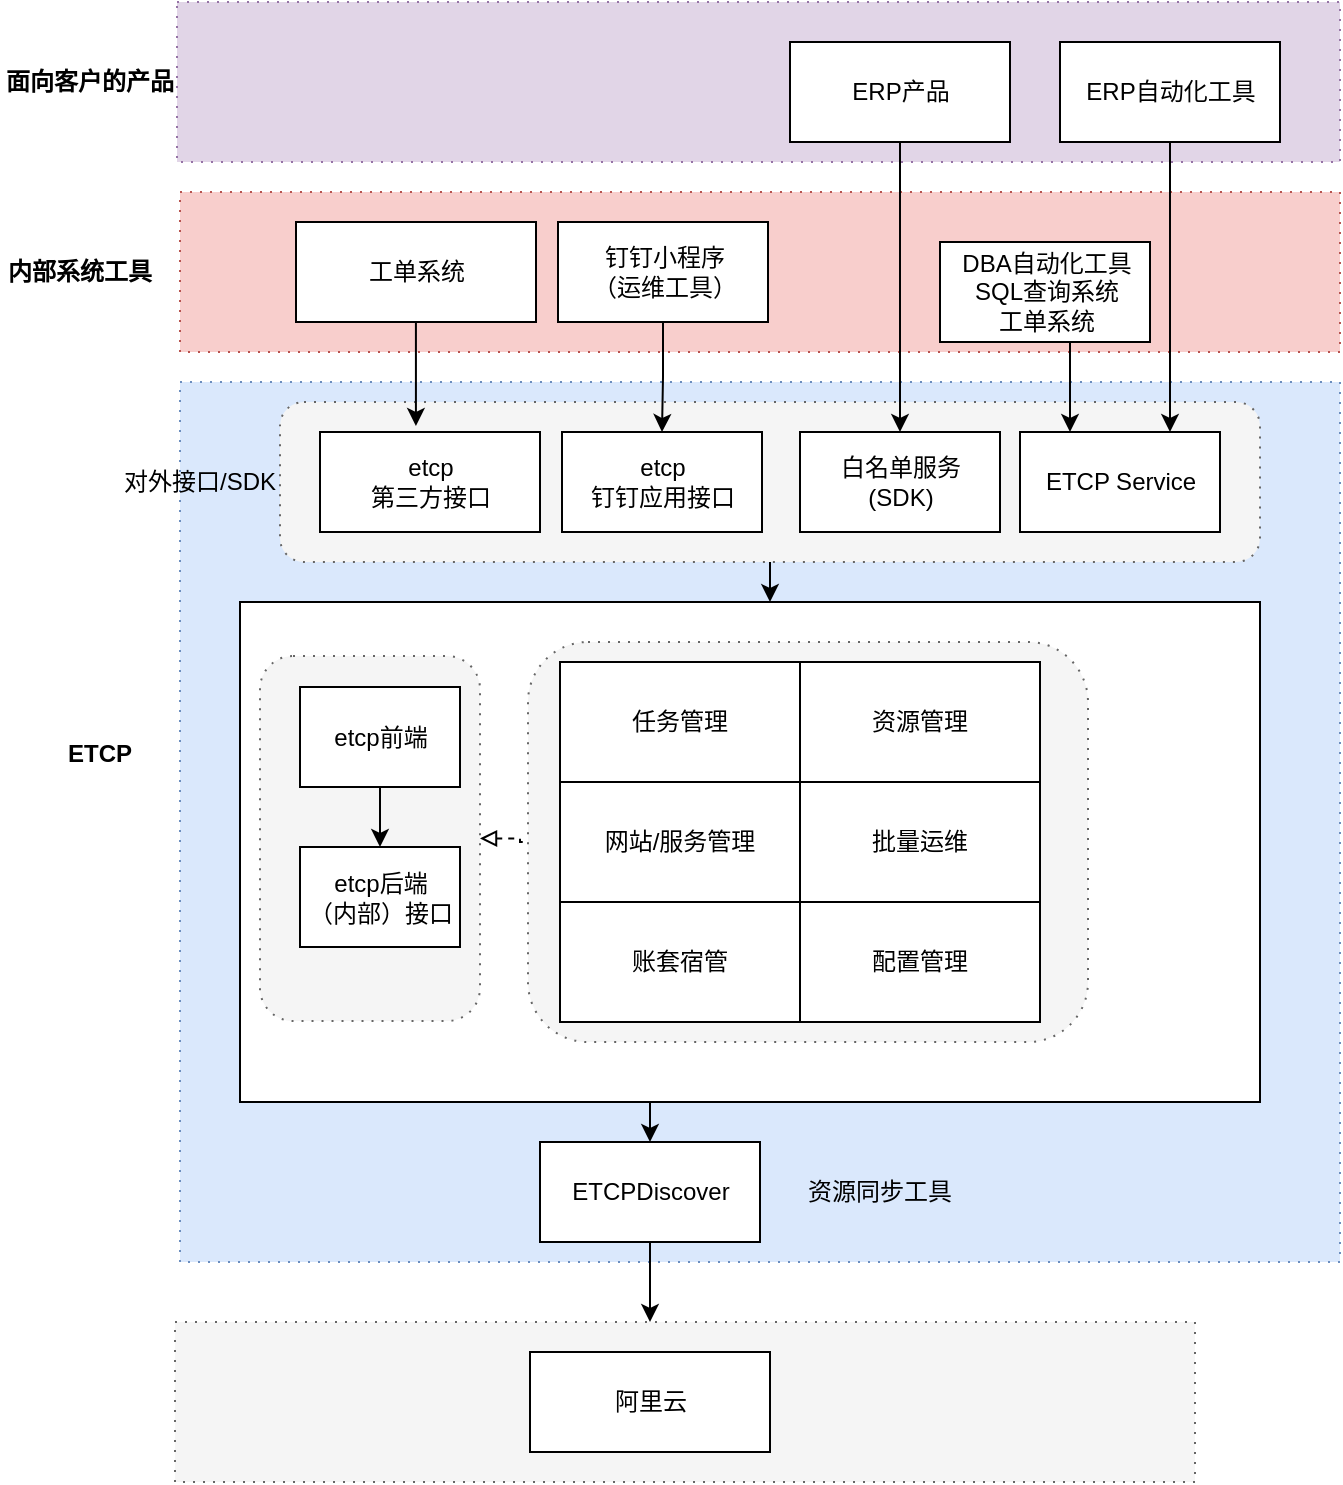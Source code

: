 <mxfile version="13.0.1" type="github" pages="6">
  <diagram id="htmeLqwJ6XCEHbkCq5V3" name="ETCP">
    <mxGraphModel dx="1422" dy="794" grid="1" gridSize="10" guides="1" tooltips="1" connect="1" arrows="1" fold="1" page="1" pageScale="1" pageWidth="827" pageHeight="1169" math="0" shadow="0">
      <root>
        <mxCell id="0" />
        <mxCell id="1" parent="0" />
        <mxCell id="ktv5Dk--J9mmadSsyUNn-1" value="" style="shape=ext;rounded=0;html=1;whiteSpace=wrap;dashed=1;dashPattern=1 4;fillColor=#e1d5e7;strokeColor=#9673a6;shadow=0;glass=0;comic=0;" parent="1" vertex="1">
          <mxGeometry x="108.5" y="40" width="581.5" height="80" as="geometry" />
        </mxCell>
        <mxCell id="K_YEggPM4aeHbvqHOX8R-69" value="" style="shape=ext;rounded=0;html=1;whiteSpace=wrap;dashed=1;dashPattern=1 4;fillColor=#f8cecc;strokeColor=#b85450;shadow=0;glass=0;comic=0;" parent="1" vertex="1">
          <mxGeometry x="110" y="135" width="580" height="80" as="geometry" />
        </mxCell>
        <mxCell id="K_YEggPM4aeHbvqHOX8R-56" value="" style="shape=ext;rounded=0;html=1;whiteSpace=wrap;dashed=1;dashPattern=1 4;fillColor=#dae8fc;strokeColor=#6c8ebf;comic=0;shadow=0;" parent="1" vertex="1">
          <mxGeometry x="110" y="230" width="580" height="440" as="geometry" />
        </mxCell>
        <mxCell id="K_YEggPM4aeHbvqHOX8R-50" value="" style="html=1;" parent="1" vertex="1">
          <mxGeometry x="140" y="340" width="510" height="250" as="geometry" />
        </mxCell>
        <mxCell id="K_YEggPM4aeHbvqHOX8R-49" value="" style="shape=ext;rounded=1;html=1;whiteSpace=wrap;dashed=1;dashPattern=1 4;fillColor=#f5f5f5;strokeColor=#666666;fontColor=#333333;" parent="1" vertex="1">
          <mxGeometry x="284" y="360" width="280" height="200" as="geometry" />
        </mxCell>
        <mxCell id="K_YEggPM4aeHbvqHOX8R-62" style="edgeStyle=orthogonalEdgeStyle;rounded=0;orthogonalLoop=1;jettySize=auto;html=1;entryX=0;entryY=0.5;entryDx=0;entryDy=0;startArrow=block;startFill=0;endArrow=none;endFill=0;dashed=1;" parent="1" source="K_YEggPM4aeHbvqHOX8R-48" target="K_YEggPM4aeHbvqHOX8R-49" edge="1">
          <mxGeometry relative="1" as="geometry" />
        </mxCell>
        <mxCell id="K_YEggPM4aeHbvqHOX8R-48" value="" style="shape=ext;rounded=1;html=1;whiteSpace=wrap;dashed=1;dashPattern=1 4;fillColor=#f5f5f5;strokeColor=#666666;fontColor=#333333;" parent="1" vertex="1">
          <mxGeometry x="150" y="367" width="110" height="182.5" as="geometry" />
        </mxCell>
        <mxCell id="K_YEggPM4aeHbvqHOX8R-18" value="" style="shape=ext;rounded=0;html=1;whiteSpace=wrap;dashed=1;dashPattern=1 4;fillColor=#f5f5f5;strokeColor=#666666;shadow=0;glass=0;comic=0;fontColor=#333333;" parent="1" vertex="1">
          <mxGeometry x="107.5" y="700" width="510" height="80" as="geometry" />
        </mxCell>
        <mxCell id="K_YEggPM4aeHbvqHOX8R-19" style="edgeStyle=orthogonalEdgeStyle;rounded=0;orthogonalLoop=1;jettySize=auto;html=1;" parent="1" source="K_YEggPM4aeHbvqHOX8R-4" edge="1">
          <mxGeometry relative="1" as="geometry">
            <mxPoint x="345" y="700" as="targetPoint" />
          </mxGeometry>
        </mxCell>
        <mxCell id="K_YEggPM4aeHbvqHOX8R-58" style="edgeStyle=orthogonalEdgeStyle;rounded=0;orthogonalLoop=1;jettySize=auto;html=1;entryX=0.456;entryY=1;entryDx=0;entryDy=0;entryPerimeter=0;startArrow=classic;startFill=1;endArrow=none;endFill=0;" parent="1" source="K_YEggPM4aeHbvqHOX8R-4" target="K_YEggPM4aeHbvqHOX8R-50" edge="1">
          <mxGeometry relative="1" as="geometry" />
        </mxCell>
        <mxCell id="K_YEggPM4aeHbvqHOX8R-4" value="ETCPDiscover" style="html=1;" parent="1" vertex="1">
          <mxGeometry x="290" y="610" width="110" height="50" as="geometry" />
        </mxCell>
        <mxCell id="K_YEggPM4aeHbvqHOX8R-9" value="阿里云" style="html=1;" parent="1" vertex="1">
          <mxGeometry x="285" y="715" width="120" height="50" as="geometry" />
        </mxCell>
        <mxCell id="K_YEggPM4aeHbvqHOX8R-11" value="工单系统" style="html=1;" parent="1" vertex="1">
          <mxGeometry x="168" y="150" width="120" height="50" as="geometry" />
        </mxCell>
        <mxCell id="K_YEggPM4aeHbvqHOX8R-13" value="钉钉小程序&lt;br&gt;（运维工具）" style="html=1;" parent="1" vertex="1">
          <mxGeometry x="299" y="150" width="105" height="50" as="geometry" />
        </mxCell>
        <mxCell id="K_YEggPM4aeHbvqHOX8R-22" value="资源同步工具" style="text;html=1;strokeColor=none;fillColor=none;align=center;verticalAlign=middle;whiteSpace=wrap;rounded=0;" parent="1" vertex="1">
          <mxGeometry x="420" y="624.5" width="80" height="20" as="geometry" />
        </mxCell>
        <mxCell id="K_YEggPM4aeHbvqHOX8R-23" value="内部系统工具" style="text;html=1;strokeColor=none;fillColor=none;align=center;verticalAlign=middle;whiteSpace=wrap;rounded=0;fontStyle=1" parent="1" vertex="1">
          <mxGeometry x="20" y="165" width="80" height="20" as="geometry" />
        </mxCell>
        <mxCell id="K_YEggPM4aeHbvqHOX8R-24" value="账套宿管" style="rounded=0;whiteSpace=wrap;html=1;" parent="1" vertex="1">
          <mxGeometry x="300" y="490" width="120" height="60" as="geometry" />
        </mxCell>
        <mxCell id="K_YEggPM4aeHbvqHOX8R-25" value="网站/服务管理" style="rounded=0;whiteSpace=wrap;html=1;" parent="1" vertex="1">
          <mxGeometry x="300" y="430" width="120" height="60" as="geometry" />
        </mxCell>
        <mxCell id="K_YEggPM4aeHbvqHOX8R-26" value="任务管理" style="rounded=0;whiteSpace=wrap;html=1;" parent="1" vertex="1">
          <mxGeometry x="300" y="370" width="120" height="60" as="geometry" />
        </mxCell>
        <mxCell id="K_YEggPM4aeHbvqHOX8R-27" value="批量运维" style="rounded=0;whiteSpace=wrap;html=1;" parent="1" vertex="1">
          <mxGeometry x="420" y="430" width="120" height="60" as="geometry" />
        </mxCell>
        <mxCell id="K_YEggPM4aeHbvqHOX8R-28" value="配置管理" style="rounded=0;whiteSpace=wrap;html=1;" parent="1" vertex="1">
          <mxGeometry x="420" y="490" width="120" height="60" as="geometry" />
        </mxCell>
        <mxCell id="K_YEggPM4aeHbvqHOX8R-32" value="ERP产品" style="html=1;" parent="1" vertex="1">
          <mxGeometry x="415" y="60" width="110" height="50" as="geometry" />
        </mxCell>
        <mxCell id="K_YEggPM4aeHbvqHOX8R-34" value="资源管理" style="rounded=0;whiteSpace=wrap;html=1;" parent="1" vertex="1">
          <mxGeometry x="420" y="370" width="120" height="60" as="geometry" />
        </mxCell>
        <mxCell id="K_YEggPM4aeHbvqHOX8R-45" value="etcp后端&lt;br&gt;（内部）接口" style="html=1;" parent="1" vertex="1">
          <mxGeometry x="170" y="462.5" width="80" height="50" as="geometry" />
        </mxCell>
        <mxCell id="K_YEggPM4aeHbvqHOX8R-47" style="edgeStyle=orthogonalEdgeStyle;rounded=0;orthogonalLoop=1;jettySize=auto;html=1;entryX=0.5;entryY=0;entryDx=0;entryDy=0;" parent="1" source="K_YEggPM4aeHbvqHOX8R-46" target="K_YEggPM4aeHbvqHOX8R-45" edge="1">
          <mxGeometry relative="1" as="geometry" />
        </mxCell>
        <mxCell id="K_YEggPM4aeHbvqHOX8R-46" value="etcp前端" style="html=1;" parent="1" vertex="1">
          <mxGeometry x="170" y="382.5" width="80" height="50" as="geometry" />
        </mxCell>
        <mxCell id="K_YEggPM4aeHbvqHOX8R-65" style="edgeStyle=orthogonalEdgeStyle;rounded=0;orthogonalLoop=1;jettySize=auto;html=1;startArrow=none;startFill=0;endArrow=classic;endFill=1;" parent="1" source="K_YEggPM4aeHbvqHOX8R-52" edge="1">
          <mxGeometry relative="1" as="geometry">
            <mxPoint x="405" y="340" as="targetPoint" />
          </mxGeometry>
        </mxCell>
        <mxCell id="K_YEggPM4aeHbvqHOX8R-52" value="" style="shape=ext;rounded=1;html=1;whiteSpace=wrap;dashed=1;dashPattern=1 4;fillColor=#f5f5f5;strokeColor=#666666;fontColor=#333333;" parent="1" vertex="1">
          <mxGeometry x="160" y="240" width="490" height="80" as="geometry" />
        </mxCell>
        <mxCell id="K_YEggPM4aeHbvqHOX8R-53" value="etcp&lt;br&gt;第三方接口" style="html=1;" parent="1" vertex="1">
          <mxGeometry x="180" y="255" width="110" height="50" as="geometry" />
        </mxCell>
        <mxCell id="K_YEggPM4aeHbvqHOX8R-54" value="etcp&lt;br&gt;钉钉应用接口" style="html=1;" parent="1" vertex="1">
          <mxGeometry x="301" y="255" width="100" height="50" as="geometry" />
        </mxCell>
        <mxCell id="K_YEggPM4aeHbvqHOX8R-60" style="edgeStyle=orthogonalEdgeStyle;rounded=0;orthogonalLoop=1;jettySize=auto;html=1;entryX=0.5;entryY=1;entryDx=0;entryDy=0;startArrow=classic;startFill=1;endArrow=none;endFill=0;" parent="1" source="K_YEggPM4aeHbvqHOX8R-55" target="K_YEggPM4aeHbvqHOX8R-32" edge="1">
          <mxGeometry relative="1" as="geometry" />
        </mxCell>
        <mxCell id="K_YEggPM4aeHbvqHOX8R-55" value="白名单服务&lt;br&gt;(SDK)" style="html=1;" parent="1" vertex="1">
          <mxGeometry x="420" y="255" width="100" height="50" as="geometry" />
        </mxCell>
        <mxCell id="K_YEggPM4aeHbvqHOX8R-12" style="edgeStyle=orthogonalEdgeStyle;rounded=0;orthogonalLoop=1;jettySize=auto;html=1;entryX=0.436;entryY=-0.06;entryDx=0;entryDy=0;entryPerimeter=0;" parent="1" source="K_YEggPM4aeHbvqHOX8R-11" target="K_YEggPM4aeHbvqHOX8R-53" edge="1">
          <mxGeometry relative="1" as="geometry">
            <mxPoint x="235" y="260" as="targetPoint" />
          </mxGeometry>
        </mxCell>
        <mxCell id="K_YEggPM4aeHbvqHOX8R-14" style="edgeStyle=orthogonalEdgeStyle;rounded=0;orthogonalLoop=1;jettySize=auto;html=1;entryX=0.5;entryY=0;entryDx=0;entryDy=0;" parent="1" source="K_YEggPM4aeHbvqHOX8R-13" target="K_YEggPM4aeHbvqHOX8R-54" edge="1">
          <mxGeometry relative="1" as="geometry">
            <mxPoint x="320" y="260" as="targetPoint" />
          </mxGeometry>
        </mxCell>
        <mxCell id="K_YEggPM4aeHbvqHOX8R-66" value="&lt;br&gt;ETCP" style="text;html=1;strokeColor=none;fillColor=none;align=center;verticalAlign=middle;whiteSpace=wrap;rounded=0;fontStyle=1" parent="1" vertex="1">
          <mxGeometry x="20" y="397.5" width="100" height="20" as="geometry" />
        </mxCell>
        <mxCell id="K_YEggPM4aeHbvqHOX8R-21" value="对外接口/SDK" style="text;html=1;strokeColor=none;fillColor=none;align=center;verticalAlign=middle;whiteSpace=wrap;rounded=0;" parent="1" vertex="1">
          <mxGeometry x="80" y="270" width="80" height="20" as="geometry" />
        </mxCell>
        <mxCell id="ktv5Dk--J9mmadSsyUNn-2" value="面向客户的产品" style="text;html=1;strokeColor=none;fillColor=none;align=center;verticalAlign=middle;whiteSpace=wrap;rounded=0;fontStyle=1" parent="1" vertex="1">
          <mxGeometry x="20" y="70" width="90" height="20" as="geometry" />
        </mxCell>
        <mxCell id="sBhc47r2lP72-oJcvoyP-1" value="ETCP Service" style="html=1;" vertex="1" parent="1">
          <mxGeometry x="530" y="255" width="100" height="50" as="geometry" />
        </mxCell>
        <mxCell id="sBhc47r2lP72-oJcvoyP-4" style="edgeStyle=orthogonalEdgeStyle;rounded=0;orthogonalLoop=1;jettySize=auto;html=1;entryX=0.25;entryY=0;entryDx=0;entryDy=0;exitX=0.438;exitY=0.98;exitDx=0;exitDy=0;exitPerimeter=0;" edge="1" parent="1" source="sBhc47r2lP72-oJcvoyP-7" target="sBhc47r2lP72-oJcvoyP-1">
          <mxGeometry relative="1" as="geometry">
            <Array as="points">
              <mxPoint x="555" y="209" />
            </Array>
          </mxGeometry>
        </mxCell>
        <mxCell id="sBhc47r2lP72-oJcvoyP-5" style="edgeStyle=orthogonalEdgeStyle;rounded=0;orthogonalLoop=1;jettySize=auto;html=1;exitX=0.5;exitY=1;exitDx=0;exitDy=0;entryX=0.75;entryY=0;entryDx=0;entryDy=0;" edge="1" parent="1" source="sBhc47r2lP72-oJcvoyP-8" target="sBhc47r2lP72-oJcvoyP-1">
          <mxGeometry relative="1" as="geometry" />
        </mxCell>
        <mxCell id="sBhc47r2lP72-oJcvoyP-7" value="DBA自动化工具&lt;br&gt;SQL查询系统&lt;br&gt;工单系统" style="html=1;" vertex="1" parent="1">
          <mxGeometry x="490" y="160" width="105" height="50" as="geometry" />
        </mxCell>
        <mxCell id="sBhc47r2lP72-oJcvoyP-8" value="ERP自动化工具" style="html=1;" vertex="1" parent="1">
          <mxGeometry x="550" y="60" width="110" height="50" as="geometry" />
        </mxCell>
      </root>
    </mxGraphModel>
  </diagram>
  <diagram id="5QgLLwVbdsIYG4O5cvEK" name="KMS&amp;授权中心">
    <mxGraphModel dx="2249" dy="794" grid="1" gridSize="10" guides="1" tooltips="1" connect="1" arrows="1" fold="1" page="1" pageScale="1" pageWidth="827" pageHeight="1169" math="0" shadow="0">
      <root>
        <mxCell id="PpDHafNiyL68I6umukkp-0" />
        <mxCell id="PpDHafNiyL68I6umukkp-1" parent="PpDHafNiyL68I6umukkp-0" />
        <mxCell id="3ltG5gobL0OrGRl747H4-42" value="" style="group" parent="PpDHafNiyL68I6umukkp-1" vertex="1" connectable="0">
          <mxGeometry x="90" y="77.5" width="480" height="382.5" as="geometry" />
        </mxCell>
        <mxCell id="3ltG5gobL0OrGRl747H4-0" value="" style="shape=ext;rounded=0;html=1;whiteSpace=wrap;" parent="3ltG5gobL0OrGRl747H4-42" vertex="1">
          <mxGeometry y="197.5" width="480" height="185" as="geometry" />
        </mxCell>
        <mxCell id="PpDHafNiyL68I6umukkp-2" value="KMS" style="html=1;rounded=0;shadow=0;glass=0;comic=0;" parent="3ltG5gobL0OrGRl747H4-42" vertex="1">
          <mxGeometry x="185" y="217.5" width="110" height="50" as="geometry" />
        </mxCell>
        <mxCell id="Xs8qptmTBdbmmRF9weHH-4" style="edgeStyle=orthogonalEdgeStyle;rounded=0;orthogonalLoop=1;jettySize=auto;html=1;entryX=0.5;entryY=0;entryDx=0;entryDy=0;exitX=0.5;exitY=1;exitDx=0;exitDy=0;" parent="3ltG5gobL0OrGRl747H4-42" source="Xs8qptmTBdbmmRF9weHH-3" target="PpDHafNiyL68I6umukkp-2" edge="1">
          <mxGeometry relative="1" as="geometry">
            <mxPoint x="305" y="162.5" as="sourcePoint" />
          </mxGeometry>
        </mxCell>
        <mxCell id="Xs8qptmTBdbmmRF9weHH-1" value="" style="shape=datastore;whiteSpace=wrap;html=1;" parent="3ltG5gobL0OrGRl747H4-42" vertex="1">
          <mxGeometry x="210" y="307.5" width="60" height="60" as="geometry" />
        </mxCell>
        <mxCell id="Xs8qptmTBdbmmRF9weHH-2" style="edgeStyle=orthogonalEdgeStyle;rounded=0;orthogonalLoop=1;jettySize=auto;html=1;" parent="3ltG5gobL0OrGRl747H4-42" source="PpDHafNiyL68I6umukkp-2" target="Xs8qptmTBdbmmRF9weHH-1" edge="1">
          <mxGeometry relative="1" as="geometry" />
        </mxCell>
        <mxCell id="3ltG5gobL0OrGRl747H4-44" value="" style="group" parent="3ltG5gobL0OrGRl747H4-42" vertex="1" connectable="0">
          <mxGeometry width="480" height="165" as="geometry" />
        </mxCell>
        <mxCell id="Xs8qptmTBdbmmRF9weHH-3" value="" style="shape=ext;rounded=0;html=1;whiteSpace=wrap;" parent="3ltG5gobL0OrGRl747H4-44" vertex="1">
          <mxGeometry width="480" height="165" as="geometry" />
        </mxCell>
        <mxCell id="3ltG5gobL0OrGRl747H4-13" value="" style="group" parent="3ltG5gobL0OrGRl747H4-44" vertex="1" connectable="0">
          <mxGeometry x="10" y="20" width="430" height="130" as="geometry" />
        </mxCell>
        <mxCell id="3ltG5gobL0OrGRl747H4-10" value="" style="html=1;" parent="3ltG5gobL0OrGRl747H4-13" vertex="1">
          <mxGeometry width="270" height="130" as="geometry" />
        </mxCell>
        <mxCell id="PpDHafNiyL68I6umukkp-3" value="ERP_func1" style="html=1;rounded=0;shadow=0;glass=0;comic=0;" parent="3ltG5gobL0OrGRl747H4-13" vertex="1">
          <mxGeometry x="20" y="10" width="110" height="50" as="geometry" />
        </mxCell>
        <mxCell id="3ltG5gobL0OrGRl747H4-4" value="ERP_func2" style="html=1;rounded=0;shadow=0;glass=0;comic=0;" parent="3ltG5gobL0OrGRl747H4-13" vertex="1">
          <mxGeometry x="140" y="10" width="110" height="50" as="geometry" />
        </mxCell>
        <mxCell id="3ltG5gobL0OrGRl747H4-5" value="ERP_func3" style="html=1;rounded=0;shadow=0;glass=0;comic=0;" parent="3ltG5gobL0OrGRl747H4-13" vertex="1">
          <mxGeometry x="20" y="70" width="110" height="50" as="geometry" />
        </mxCell>
        <mxCell id="3ltG5gobL0OrGRl747H4-6" value="ERP_func4" style="html=1;rounded=0;shadow=0;glass=0;comic=0;" parent="3ltG5gobL0OrGRl747H4-13" vertex="1">
          <mxGeometry x="140" y="70" width="110" height="50" as="geometry" />
        </mxCell>
        <mxCell id="3ltG5gobL0OrGRl747H4-25" value="" style="group" parent="3ltG5gobL0OrGRl747H4-13" vertex="1" connectable="0">
          <mxGeometry x="290" width="140" height="130" as="geometry" />
        </mxCell>
        <mxCell id="3ltG5gobL0OrGRl747H4-11" value="" style="html=1;" parent="3ltG5gobL0OrGRl747H4-25" vertex="1">
          <mxGeometry width="140" height="130" as="geometry" />
        </mxCell>
        <mxCell id="3ltG5gobL0OrGRl747H4-7" value="apolo" style="html=1;" parent="3ltG5gobL0OrGRl747H4-25" vertex="1">
          <mxGeometry x="15" y="10" width="110" height="50" as="geometry" />
        </mxCell>
        <mxCell id="3ltG5gobL0OrGRl747H4-8" value="其他内部系统" style="html=1;" parent="3ltG5gobL0OrGRl747H4-25" vertex="1">
          <mxGeometry x="15" y="70" width="110" height="50" as="geometry" />
        </mxCell>
        <mxCell id="3ltG5gobL0OrGRl747H4-70" value="" style="group" parent="PpDHafNiyL68I6umukkp-1" vertex="1" connectable="0">
          <mxGeometry x="60" y="560" width="580" height="410" as="geometry" />
        </mxCell>
        <mxCell id="3ltG5gobL0OrGRl747H4-1" value="" style="shape=ext;rounded=0;html=1;whiteSpace=wrap;" parent="3ltG5gobL0OrGRl747H4-70" vertex="1">
          <mxGeometry y="200" width="580" height="210" as="geometry" />
        </mxCell>
        <mxCell id="Xs8qptmTBdbmmRF9weHH-6" value="" style="shape=ext;rounded=0;html=1;whiteSpace=wrap;strokeColor=#000000;" parent="3ltG5gobL0OrGRl747H4-70" vertex="1">
          <mxGeometry width="580" height="180" as="geometry" />
        </mxCell>
        <mxCell id="Xs8qptmTBdbmmRF9weHH-8" value="KMS_func1" style="html=1;rounded=0;shadow=0;glass=0;comic=0;" parent="3ltG5gobL0OrGRl747H4-70" vertex="1">
          <mxGeometry x="165" y="230" width="110" height="50" as="geometry" />
        </mxCell>
        <mxCell id="Xs8qptmTBdbmmRF9weHH-11" value="" style="shape=datastore;whiteSpace=wrap;html=1;" parent="3ltG5gobL0OrGRl747H4-70" vertex="1">
          <mxGeometry x="275" y="330" width="60" height="60" as="geometry" />
        </mxCell>
        <mxCell id="Xs8qptmTBdbmmRF9weHH-13" style="rounded=0;orthogonalLoop=1;jettySize=auto;html=1;entryX=0.728;entryY=0.044;entryDx=0;entryDy=0;entryPerimeter=0;" parent="3ltG5gobL0OrGRl747H4-70" source="Xs8qptmTBdbmmRF9weHH-12" target="Xs8qptmTBdbmmRF9weHH-11" edge="1">
          <mxGeometry relative="1" as="geometry" />
        </mxCell>
        <mxCell id="Xs8qptmTBdbmmRF9weHH-12" value="KMS_func2" style="html=1;rounded=0;shadow=0;glass=0;comic=0;" parent="3ltG5gobL0OrGRl747H4-70" vertex="1">
          <mxGeometry x="315" y="230" width="110" height="50" as="geometry" />
        </mxCell>
        <mxCell id="3ltG5gobL0OrGRl747H4-62" value="" style="group" parent="3ltG5gobL0OrGRl747H4-70" vertex="1" connectable="0">
          <mxGeometry x="10" y="7.5" width="550" height="165" as="geometry" />
        </mxCell>
        <mxCell id="3ltG5gobL0OrGRl747H4-45" value="" style="group" parent="3ltG5gobL0OrGRl747H4-62" vertex="1" connectable="0">
          <mxGeometry width="400" height="165" as="geometry" />
        </mxCell>
        <mxCell id="3ltG5gobL0OrGRl747H4-46" value="" style="shape=ext;rounded=0;html=1;whiteSpace=wrap;" parent="3ltG5gobL0OrGRl747H4-45" vertex="1">
          <mxGeometry width="400" height="165" as="geometry" />
        </mxCell>
        <mxCell id="3ltG5gobL0OrGRl747H4-47" value="" style="group" parent="3ltG5gobL0OrGRl747H4-45" vertex="1" connectable="0">
          <mxGeometry x="8.333" y="20" width="358.333" height="130" as="geometry" />
        </mxCell>
        <mxCell id="3ltG5gobL0OrGRl747H4-48" value="" style="html=1;" parent="3ltG5gobL0OrGRl747H4-47" vertex="1">
          <mxGeometry width="225" height="130" as="geometry" />
        </mxCell>
        <mxCell id="3ltG5gobL0OrGRl747H4-49" value="ERP_func1" style="html=1;rounded=0;shadow=0;glass=0;comic=0;" parent="3ltG5gobL0OrGRl747H4-47" vertex="1">
          <mxGeometry x="16.667" y="10" width="91.667" height="50" as="geometry" />
        </mxCell>
        <mxCell id="3ltG5gobL0OrGRl747H4-50" value="ERP_func2" style="html=1;rounded=0;shadow=0;glass=0;comic=0;" parent="3ltG5gobL0OrGRl747H4-47" vertex="1">
          <mxGeometry x="116.667" y="10" width="91.667" height="50" as="geometry" />
        </mxCell>
        <mxCell id="3ltG5gobL0OrGRl747H4-51" value="ERP_func3" style="html=1;rounded=0;shadow=0;glass=0;comic=0;" parent="3ltG5gobL0OrGRl747H4-47" vertex="1">
          <mxGeometry x="16.667" y="70" width="91.667" height="50" as="geometry" />
        </mxCell>
        <mxCell id="3ltG5gobL0OrGRl747H4-52" value="ERP_func4" style="html=1;rounded=0;shadow=0;glass=0;comic=0;" parent="3ltG5gobL0OrGRl747H4-47" vertex="1">
          <mxGeometry x="116.667" y="70" width="91.667" height="50" as="geometry" />
        </mxCell>
        <mxCell id="3ltG5gobL0OrGRl747H4-53" value="" style="group" parent="3ltG5gobL0OrGRl747H4-47" vertex="1" connectable="0">
          <mxGeometry x="241.667" width="116.667" height="130" as="geometry" />
        </mxCell>
        <mxCell id="3ltG5gobL0OrGRl747H4-54" value="" style="html=1;" parent="3ltG5gobL0OrGRl747H4-53" vertex="1">
          <mxGeometry width="116.667" height="130" as="geometry" />
        </mxCell>
        <mxCell id="3ltG5gobL0OrGRl747H4-55" value="apolo" style="html=1;" parent="3ltG5gobL0OrGRl747H4-53" vertex="1">
          <mxGeometry x="12.5" y="10" width="91.667" height="50" as="geometry" />
        </mxCell>
        <mxCell id="3ltG5gobL0OrGRl747H4-56" value="其他内部系统" style="html=1;" parent="3ltG5gobL0OrGRl747H4-53" vertex="1">
          <mxGeometry x="12.5" y="70" width="91.667" height="50" as="geometry" />
        </mxCell>
        <mxCell id="3ltG5gobL0OrGRl747H4-61" value="" style="group" parent="3ltG5gobL0OrGRl747H4-62" vertex="1" connectable="0">
          <mxGeometry x="420" y="5" width="130" height="155" as="geometry" />
        </mxCell>
        <mxCell id="3ltG5gobL0OrGRl747H4-58" value="" style="html=1;" parent="3ltG5gobL0OrGRl747H4-61" vertex="1">
          <mxGeometry width="130" height="155" as="geometry" />
        </mxCell>
        <mxCell id="3ltG5gobL0OrGRl747H4-59" value="ERP_func5" style="html=1;rounded=0;shadow=0;glass=0;comic=0;" parent="3ltG5gobL0OrGRl747H4-61" vertex="1">
          <mxGeometry x="12.581" y="20" width="92.258" height="50" as="geometry" />
        </mxCell>
        <mxCell id="3ltG5gobL0OrGRl747H4-60" value="ERP_func6" style="html=1;rounded=0;shadow=0;glass=0;comic=0;" parent="3ltG5gobL0OrGRl747H4-61" vertex="1">
          <mxGeometry x="12.581" y="80" width="92.258" height="50" as="geometry" />
        </mxCell>
        <mxCell id="3ltG5gobL0OrGRl747H4-67" style="rounded=0;orthogonalLoop=1;jettySize=auto;html=1;entryX=0.5;entryY=0;entryDx=0;entryDy=0;" parent="3ltG5gobL0OrGRl747H4-70" source="3ltG5gobL0OrGRl747H4-58" target="Xs8qptmTBdbmmRF9weHH-12" edge="1">
          <mxGeometry relative="1" as="geometry" />
        </mxCell>
        <mxCell id="Xs8qptmTBdbmmRF9weHH-7" style="rounded=0;orthogonalLoop=1;jettySize=auto;html=1;" parent="3ltG5gobL0OrGRl747H4-70" source="Xs8qptmTBdbmmRF9weHH-8" target="Xs8qptmTBdbmmRF9weHH-11" edge="1">
          <mxGeometry relative="1" as="geometry" />
        </mxCell>
        <mxCell id="3ltG5gobL0OrGRl747H4-68" style="rounded=0;orthogonalLoop=1;jettySize=auto;html=1;exitX=0.339;exitY=0.958;exitDx=0;exitDy=0;exitPerimeter=0;" parent="3ltG5gobL0OrGRl747H4-70" source="Xs8qptmTBdbmmRF9weHH-6" target="Xs8qptmTBdbmmRF9weHH-8" edge="1">
          <mxGeometry relative="1" as="geometry" />
        </mxCell>
        <mxCell id="UPhR501VkiqY4OpbzQTm-0" value="授权中心" style="shape=umlFrame;whiteSpace=wrap;html=1;" vertex="1" parent="PpDHafNiyL68I6umukkp-1">
          <mxGeometry x="-545" y="480" width="475" height="300" as="geometry" />
        </mxCell>
        <mxCell id="UPhR501VkiqY4OpbzQTm-1" value="KMS" style="shape=umlFrame;whiteSpace=wrap;html=1;" vertex="1" parent="PpDHafNiyL68I6umukkp-1">
          <mxGeometry x="-550" y="60" width="440" height="300" as="geometry" />
        </mxCell>
        <mxCell id="UPhR501VkiqY4OpbzQTm-2" style="edgeStyle=orthogonalEdgeStyle;rounded=0;orthogonalLoop=1;jettySize=auto;html=1;" edge="1" parent="PpDHafNiyL68I6umukkp-1" source="UPhR501VkiqY4OpbzQTm-4" target="UPhR501VkiqY4OpbzQTm-6">
          <mxGeometry relative="1" as="geometry" />
        </mxCell>
        <mxCell id="UPhR501VkiqY4OpbzQTm-3" style="edgeStyle=orthogonalEdgeStyle;rounded=0;orthogonalLoop=1;jettySize=auto;html=1;" edge="1" parent="PpDHafNiyL68I6umukkp-1" source="UPhR501VkiqY4OpbzQTm-4" target="UPhR501VkiqY4OpbzQTm-8">
          <mxGeometry relative="1" as="geometry" />
        </mxCell>
        <mxCell id="UPhR501VkiqY4OpbzQTm-4" value="&lt;u&gt;&amp;lt;&amp;lt;slb-1&amp;gt;&amp;gt;&lt;br&gt;10.0.1.181&lt;/u&gt;" style="html=1;fillColor=#fff2cc;strokeColor=#d6b656;" vertex="1" parent="PpDHafNiyL68I6umukkp-1">
          <mxGeometry x="-400" y="70" width="110" height="50" as="geometry" />
        </mxCell>
        <mxCell id="UPhR501VkiqY4OpbzQTm-5" style="edgeStyle=orthogonalEdgeStyle;rounded=0;orthogonalLoop=1;jettySize=auto;html=1;" edge="1" parent="PpDHafNiyL68I6umukkp-1" source="UPhR501VkiqY4OpbzQTm-6" target="UPhR501VkiqY4OpbzQTm-9">
          <mxGeometry relative="1" as="geometry" />
        </mxCell>
        <mxCell id="UPhR501VkiqY4OpbzQTm-6" value="&lt;u&gt;&amp;lt;&amp;lt;ECS&amp;gt;&amp;gt; :&lt;br&gt;pub_zjkecs_sis01&lt;/u&gt;" style="html=1;" vertex="1" parent="PpDHafNiyL68I6umukkp-1">
          <mxGeometry x="-490" y="180" width="110" height="50" as="geometry" />
        </mxCell>
        <mxCell id="UPhR501VkiqY4OpbzQTm-7" style="edgeStyle=orthogonalEdgeStyle;rounded=0;orthogonalLoop=1;jettySize=auto;html=1;entryX=0.5;entryY=0;entryDx=0;entryDy=0;" edge="1" parent="PpDHafNiyL68I6umukkp-1" source="UPhR501VkiqY4OpbzQTm-8" target="UPhR501VkiqY4OpbzQTm-9">
          <mxGeometry relative="1" as="geometry" />
        </mxCell>
        <mxCell id="UPhR501VkiqY4OpbzQTm-8" value="&lt;u&gt;&amp;lt;&amp;lt;ECS&amp;gt;&lt;br&gt;pub_zjkecs_sis02&lt;/u&gt;" style="html=1;" vertex="1" parent="PpDHafNiyL68I6umukkp-1">
          <mxGeometry x="-290" y="180" width="110" height="50" as="geometry" />
        </mxCell>
        <mxCell id="UPhR501VkiqY4OpbzQTm-9" value="ss_zjkrds_kms" style="html=1;" vertex="1" parent="PpDHafNiyL68I6umukkp-1">
          <mxGeometry x="-386" y="280" width="110" height="50" as="geometry" />
        </mxCell>
        <mxCell id="UPhR501VkiqY4OpbzQTm-10" style="edgeStyle=orthogonalEdgeStyle;rounded=0;orthogonalLoop=1;jettySize=auto;html=1;" edge="1" parent="PpDHafNiyL68I6umukkp-1" source="UPhR501VkiqY4OpbzQTm-12" target="UPhR501VkiqY4OpbzQTm-14">
          <mxGeometry relative="1" as="geometry" />
        </mxCell>
        <mxCell id="UPhR501VkiqY4OpbzQTm-11" style="edgeStyle=orthogonalEdgeStyle;rounded=0;orthogonalLoop=1;jettySize=auto;html=1;" edge="1" parent="PpDHafNiyL68I6umukkp-1" source="UPhR501VkiqY4OpbzQTm-12" target="UPhR501VkiqY4OpbzQTm-16">
          <mxGeometry relative="1" as="geometry" />
        </mxCell>
        <mxCell id="UPhR501VkiqY4OpbzQTm-12" value="&lt;u&gt;&amp;lt;&amp;lt;slb&amp;gt;&amp;gt;&lt;br&gt;pub_zjkslb_wsgjpcom&lt;/u&gt;" style="html=1;fillColor=#fff2cc;strokeColor=#d6b656;" vertex="1" parent="PpDHafNiyL68I6umukkp-1">
          <mxGeometry x="-400" y="510" width="150" height="50" as="geometry" />
        </mxCell>
        <mxCell id="UPhR501VkiqY4OpbzQTm-13" style="edgeStyle=orthogonalEdgeStyle;rounded=0;orthogonalLoop=1;jettySize=auto;html=1;" edge="1" parent="PpDHafNiyL68I6umukkp-1" source="UPhR501VkiqY4OpbzQTm-14" target="UPhR501VkiqY4OpbzQTm-17">
          <mxGeometry relative="1" as="geometry" />
        </mxCell>
        <mxCell id="UPhR501VkiqY4OpbzQTm-14" value="&lt;u&gt;&amp;lt;&amp;lt;ECS&amp;gt;&amp;gt;:&lt;br&gt;ss_zjkecs_2&lt;/u&gt;" style="html=1;" vertex="1" parent="PpDHafNiyL68I6umukkp-1">
          <mxGeometry x="-490" y="620" width="110" height="50" as="geometry" />
        </mxCell>
        <mxCell id="UPhR501VkiqY4OpbzQTm-15" style="edgeStyle=orthogonalEdgeStyle;rounded=0;orthogonalLoop=1;jettySize=auto;html=1;entryX=0.5;entryY=0;entryDx=0;entryDy=0;" edge="1" parent="PpDHafNiyL68I6umukkp-1" source="UPhR501VkiqY4OpbzQTm-16" target="UPhR501VkiqY4OpbzQTm-17">
          <mxGeometry relative="1" as="geometry" />
        </mxCell>
        <mxCell id="UPhR501VkiqY4OpbzQTm-16" value="&lt;u&gt;&amp;lt;&amp;lt;ECS&amp;gt;:&lt;br&gt;ss_zjkecs_2&lt;/u&gt;" style="html=1;" vertex="1" parent="PpDHafNiyL68I6umukkp-1">
          <mxGeometry x="-290" y="620" width="110" height="50" as="geometry" />
        </mxCell>
        <mxCell id="UPhR501VkiqY4OpbzQTm-17" value="ss_zjkrds_kms" style="html=1;" vertex="1" parent="PpDHafNiyL68I6umukkp-1">
          <mxGeometry x="-386" y="720" width="110" height="50" as="geometry" />
        </mxCell>
        <mxCell id="UPhR501VkiqY4OpbzQTm-18" value="https://authcentral.wsgjp.com" style="text;html=1;strokeColor=#000000;fillColor=none;align=center;verticalAlign=middle;whiteSpace=wrap;rounded=0;" vertex="1" parent="PpDHafNiyL68I6umukkp-1">
          <mxGeometry x="-240" y="510" width="170" height="20" as="geometry" />
        </mxCell>
      </root>
    </mxGraphModel>
  </diagram>
  <diagram id="gFnUPXPtEBFFPaZdCY6_" name="营销短信平台接口">
    <mxGraphModel dx="1422" dy="794" grid="1" gridSize="10" guides="1" tooltips="1" connect="1" arrows="1" fold="1" page="1" pageScale="1" pageWidth="827" pageHeight="1169" math="0" shadow="0">
      <root>
        <mxCell id="DFWdYMsiaJccO74qtto7-0" />
        <mxCell id="DFWdYMsiaJccO74qtto7-1" parent="DFWdYMsiaJccO74qtto7-0" />
        <mxCell id="DFWdYMsiaJccO74qtto7-8" style="edgeStyle=orthogonalEdgeStyle;rounded=0;orthogonalLoop=1;jettySize=auto;html=1;entryX=0.5;entryY=0;entryDx=0;entryDy=0;startArrow=none;startFill=0;endArrow=classic;endFill=1;" parent="DFWdYMsiaJccO74qtto7-1" source="DFWdYMsiaJccO74qtto7-2" target="DFWdYMsiaJccO74qtto7-5" edge="1">
          <mxGeometry relative="1" as="geometry" />
        </mxCell>
        <mxCell id="DFWdYMsiaJccO74qtto7-2" value="营销短信发送服务&lt;br&gt;（短信排队处理）" style="html=1;rounded=0;shadow=0;glass=0;comic=0;" parent="DFWdYMsiaJccO74qtto7-1" vertex="1">
          <mxGeometry x="190" y="470" width="110" height="50" as="geometry" />
        </mxCell>
        <mxCell id="DFWdYMsiaJccO74qtto7-7" style="edgeStyle=orthogonalEdgeStyle;rounded=0;orthogonalLoop=1;jettySize=auto;html=1;entryX=0.5;entryY=0;entryDx=0;entryDy=0;startArrow=none;startFill=0;endArrow=classic;endFill=1;" parent="DFWdYMsiaJccO74qtto7-1" source="DFWdYMsiaJccO74qtto7-3" target="DFWdYMsiaJccO74qtto7-2" edge="1">
          <mxGeometry relative="1" as="geometry" />
        </mxCell>
        <mxCell id="DFWdYMsiaJccO74qtto7-3" value="营销短信发送接口&lt;br&gt;(业务接口）" style="html=1;rounded=0;shadow=0;glass=0;comic=0;fillColor=#dae8fc;strokeColor=#6c8ebf;" parent="DFWdYMsiaJccO74qtto7-1" vertex="1">
          <mxGeometry x="190" y="390" width="110" height="50" as="geometry" />
        </mxCell>
        <mxCell id="DFWdYMsiaJccO74qtto7-6" style="edgeStyle=orthogonalEdgeStyle;rounded=0;orthogonalLoop=1;jettySize=auto;html=1;entryX=0.5;entryY=0;entryDx=0;entryDy=0;startArrow=none;startFill=0;endArrow=classic;endFill=1;" parent="DFWdYMsiaJccO74qtto7-1" source="DFWdYMsiaJccO74qtto7-4" target="DFWdYMsiaJccO74qtto7-3" edge="1">
          <mxGeometry relative="1" as="geometry" />
        </mxCell>
        <mxCell id="DFWdYMsiaJccO74qtto7-4" value="ERP客户&lt;br&gt;短信增值模块" style="html=1;rounded=0;shadow=0;glass=0;comic=0;" parent="DFWdYMsiaJccO74qtto7-1" vertex="1">
          <mxGeometry x="190" y="310" width="110" height="50" as="geometry" />
        </mxCell>
        <mxCell id="DFWdYMsiaJccO74qtto7-5" value="供应商短信系统接口" style="html=1;rounded=0;shadow=0;glass=0;comic=0;" parent="DFWdYMsiaJccO74qtto7-1" vertex="1">
          <mxGeometry x="190" y="550" width="110" height="50" as="geometry" />
        </mxCell>
        <mxCell id="4DNeg-_DK3da-7NKDDYb-0" value="营销短信接口" style="text;html=1;strokeColor=none;fillColor=none;align=center;verticalAlign=middle;whiteSpace=wrap;rounded=0;shadow=0;glass=0;comic=0;fontStyle=1" parent="DFWdYMsiaJccO74qtto7-1" vertex="1">
          <mxGeometry x="90" y="280" width="90" height="20" as="geometry" />
        </mxCell>
        <mxCell id="4jwpKiOcU1eHWs44zcGY-0" style="edgeStyle=orthogonalEdgeStyle;rounded=0;orthogonalLoop=1;jettySize=auto;html=1;entryX=0.5;entryY=0;entryDx=0;entryDy=0;startArrow=none;startFill=0;endArrow=classic;endFill=1;" parent="DFWdYMsiaJccO74qtto7-1" source="4jwpKiOcU1eHWs44zcGY-1" target="4jwpKiOcU1eHWs44zcGY-4" edge="1">
          <mxGeometry relative="1" as="geometry" />
        </mxCell>
        <mxCell id="4jwpKiOcU1eHWs44zcGY-1" value="短信平台接口" style="html=1;rounded=0;shadow=0;glass=0;comic=0;fillColor=#dae8fc;strokeColor=#6c8ebf;" parent="DFWdYMsiaJccO74qtto7-1" vertex="1">
          <mxGeometry x="460" y="390" width="110" height="50" as="geometry" />
        </mxCell>
        <mxCell id="4jwpKiOcU1eHWs44zcGY-2" style="edgeStyle=orthogonalEdgeStyle;rounded=0;orthogonalLoop=1;jettySize=auto;html=1;entryX=0.5;entryY=0;entryDx=0;entryDy=0;startArrow=none;startFill=0;endArrow=classic;endFill=1;" parent="DFWdYMsiaJccO74qtto7-1" source="4jwpKiOcU1eHWs44zcGY-3" target="4jwpKiOcU1eHWs44zcGY-1" edge="1">
          <mxGeometry relative="1" as="geometry" />
        </mxCell>
        <mxCell id="4jwpKiOcU1eHWs44zcGY-3" value="官网/内部系统等&lt;br&gt;登录手机验证模块" style="html=1;rounded=0;shadow=0;glass=0;comic=0;" parent="DFWdYMsiaJccO74qtto7-1" vertex="1">
          <mxGeometry x="460" y="310" width="110" height="50" as="geometry" />
        </mxCell>
        <mxCell id="4jwpKiOcU1eHWs44zcGY-4" value="提供商短信系统接口" style="html=1;rounded=0;shadow=0;glass=0;comic=0;" parent="DFWdYMsiaJccO74qtto7-1" vertex="1">
          <mxGeometry x="460" y="480" width="110" height="50" as="geometry" />
        </mxCell>
        <mxCell id="4jwpKiOcU1eHWs44zcGY-5" value="短信平台接口" style="text;html=1;strokeColor=none;fillColor=none;align=center;verticalAlign=middle;whiteSpace=wrap;rounded=0;shadow=0;glass=0;comic=0;fontStyle=1" parent="DFWdYMsiaJccO74qtto7-1" vertex="1">
          <mxGeometry x="370" y="280" width="90" height="20" as="geometry" />
        </mxCell>
      </root>
    </mxGraphModel>
  </diagram>
  <diagram id="LbIHRcP8BVCzvJna3VSU" name="短信&amp;&amp;白名单接口">
    <mxGraphModel dx="1422" dy="794" grid="1" gridSize="10" guides="1" tooltips="1" connect="1" arrows="1" fold="1" page="1" pageScale="1" pageWidth="827" pageHeight="1169" math="0" shadow="0">
      <root>
        <mxCell id="X-VthJi9Zw44JslO3lpB-0" />
        <mxCell id="X-VthJi9Zw44JslO3lpB-1" parent="X-VthJi9Zw44JslO3lpB-0" />
        <mxCell id="g8YJtOZpP1K_Bevn9ZP1-65" value="" style="html=1;strokeColor=#000000;dashed=1;" vertex="1" parent="X-VthJi9Zw44JslO3lpB-1">
          <mxGeometry x="2180" y="118.51" width="270" height="192.99" as="geometry" />
        </mxCell>
        <mxCell id="g8YJtOZpP1K_Bevn9ZP1-64" value="" style="html=1;strokeColor=#000000;dashed=1;" vertex="1" parent="X-VthJi9Zw44JslO3lpB-1">
          <mxGeometry x="1750" y="117.01" width="270" height="192.99" as="geometry" />
        </mxCell>
        <mxCell id="X-VthJi9Zw44JslO3lpB-6" style="edgeStyle=orthogonalEdgeStyle;rounded=0;orthogonalLoop=1;jettySize=auto;html=1;entryX=0.5;entryY=0;entryDx=0;entryDy=0;startArrow=none;startFill=0;endArrow=classic;endFill=1;" parent="X-VthJi9Zw44JslO3lpB-1" source="X-VthJi9Zw44JslO3lpB-2" target="X-VthJi9Zw44JslO3lpB-5" edge="1">
          <mxGeometry relative="1" as="geometry" />
        </mxCell>
        <mxCell id="X-VthJi9Zw44JslO3lpB-2" value="短信平台接口" style="html=1;rounded=0;shadow=0;glass=0;comic=0;" parent="X-VthJi9Zw44JslO3lpB-1" vertex="1">
          <mxGeometry x="220" y="210" width="110" height="50" as="geometry" />
        </mxCell>
        <mxCell id="X-VthJi9Zw44JslO3lpB-4" style="edgeStyle=orthogonalEdgeStyle;rounded=0;orthogonalLoop=1;jettySize=auto;html=1;entryX=0.5;entryY=0;entryDx=0;entryDy=0;startArrow=none;startFill=0;endArrow=classic;endFill=1;" parent="X-VthJi9Zw44JslO3lpB-1" source="X-VthJi9Zw44JslO3lpB-3" target="X-VthJi9Zw44JslO3lpB-2" edge="1">
          <mxGeometry relative="1" as="geometry" />
        </mxCell>
        <mxCell id="X-VthJi9Zw44JslO3lpB-3" value="官网/内部系统等&lt;br&gt;登录手机验证模块" style="html=1;rounded=0;shadow=0;glass=0;comic=0;" parent="X-VthJi9Zw44JslO3lpB-1" vertex="1">
          <mxGeometry x="220" y="130" width="110" height="50" as="geometry" />
        </mxCell>
        <mxCell id="X-VthJi9Zw44JslO3lpB-5" value="提供商短信系统接口" style="html=1;rounded=0;shadow=0;glass=0;comic=0;" parent="X-VthJi9Zw44JslO3lpB-1" vertex="1">
          <mxGeometry x="220" y="300" width="110" height="50" as="geometry" />
        </mxCell>
        <mxCell id="GFIQ1IEYq2oTTIP4VJea-0" value="短信平台" style="text;html=1;strokeColor=none;fillColor=none;align=center;verticalAlign=middle;whiteSpace=wrap;rounded=0;shadow=0;glass=0;comic=0;fontStyle=1" parent="X-VthJi9Zw44JslO3lpB-1" vertex="1">
          <mxGeometry x="130" y="100" width="90" height="20" as="geometry" />
        </mxCell>
        <mxCell id="g8YJtOZpP1K_Bevn9ZP1-0" value="短信平台" style="shape=umlFrame;whiteSpace=wrap;html=1;" vertex="1" parent="X-VthJi9Zw44JslO3lpB-1">
          <mxGeometry x="1031" y="70" width="440" height="300" as="geometry" />
        </mxCell>
        <mxCell id="g8YJtOZpP1K_Bevn9ZP1-1" style="edgeStyle=orthogonalEdgeStyle;rounded=0;orthogonalLoop=1;jettySize=auto;html=1;" edge="1" parent="X-VthJi9Zw44JslO3lpB-1" source="g8YJtOZpP1K_Bevn9ZP1-3" target="g8YJtOZpP1K_Bevn9ZP1-5">
          <mxGeometry relative="1" as="geometry" />
        </mxCell>
        <mxCell id="g8YJtOZpP1K_Bevn9ZP1-2" style="edgeStyle=orthogonalEdgeStyle;rounded=0;orthogonalLoop=1;jettySize=auto;html=1;" edge="1" parent="X-VthJi9Zw44JslO3lpB-1" source="g8YJtOZpP1K_Bevn9ZP1-3" target="g8YJtOZpP1K_Bevn9ZP1-7">
          <mxGeometry relative="1" as="geometry" />
        </mxCell>
        <mxCell id="g8YJtOZpP1K_Bevn9ZP1-3" value="slb" style="html=1;fillColor=#fff2cc;strokeColor=#d6b656;" vertex="1" parent="X-VthJi9Zw44JslO3lpB-1">
          <mxGeometry x="1181" y="80" width="110" height="50" as="geometry" />
        </mxCell>
        <mxCell id="g8YJtOZpP1K_Bevn9ZP1-4" style="edgeStyle=orthogonalEdgeStyle;rounded=0;orthogonalLoop=1;jettySize=auto;html=1;" edge="1" parent="X-VthJi9Zw44JslO3lpB-1" source="g8YJtOZpP1K_Bevn9ZP1-5" target="g8YJtOZpP1K_Bevn9ZP1-8">
          <mxGeometry relative="1" as="geometry" />
        </mxCell>
        <mxCell id="g8YJtOZpP1K_Bevn9ZP1-5" value="esc1" style="html=1;" vertex="1" parent="X-VthJi9Zw44JslO3lpB-1">
          <mxGeometry x="1090" y="190" width="110" height="50" as="geometry" />
        </mxCell>
        <mxCell id="g8YJtOZpP1K_Bevn9ZP1-6" style="edgeStyle=orthogonalEdgeStyle;rounded=0;orthogonalLoop=1;jettySize=auto;html=1;entryX=0.5;entryY=0;entryDx=0;entryDy=0;" edge="1" parent="X-VthJi9Zw44JslO3lpB-1" source="g8YJtOZpP1K_Bevn9ZP1-7" target="g8YJtOZpP1K_Bevn9ZP1-8">
          <mxGeometry relative="1" as="geometry" />
        </mxCell>
        <mxCell id="g8YJtOZpP1K_Bevn9ZP1-7" value="esc2" style="html=1;" vertex="1" parent="X-VthJi9Zw44JslO3lpB-1">
          <mxGeometry x="1291" y="190" width="110" height="50" as="geometry" />
        </mxCell>
        <mxCell id="g8YJtOZpP1K_Bevn9ZP1-8" value="db" style="html=1;" vertex="1" parent="X-VthJi9Zw44JslO3lpB-1">
          <mxGeometry x="1195" y="290" width="110" height="50" as="geometry" />
        </mxCell>
        <mxCell id="g8YJtOZpP1K_Bevn9ZP1-10" style="edgeStyle=orthogonalEdgeStyle;rounded=0;orthogonalLoop=1;jettySize=auto;html=1;" edge="1" parent="X-VthJi9Zw44JslO3lpB-1" source="g8YJtOZpP1K_Bevn9ZP1-12" target="g8YJtOZpP1K_Bevn9ZP1-14">
          <mxGeometry relative="1" as="geometry" />
        </mxCell>
        <mxCell id="g8YJtOZpP1K_Bevn9ZP1-11" style="edgeStyle=orthogonalEdgeStyle;rounded=0;orthogonalLoop=1;jettySize=auto;html=1;" edge="1" parent="X-VthJi9Zw44JslO3lpB-1" source="g8YJtOZpP1K_Bevn9ZP1-12" target="g8YJtOZpP1K_Bevn9ZP1-16">
          <mxGeometry relative="1" as="geometry" />
        </mxCell>
        <mxCell id="g8YJtOZpP1K_Bevn9ZP1-12" value="slb" style="html=1;fillColor=#fff2cc;strokeColor=#d6b656;" vertex="1" parent="X-VthJi9Zw44JslO3lpB-1">
          <mxGeometry x="1180" y="435" width="110" height="50" as="geometry" />
        </mxCell>
        <mxCell id="g8YJtOZpP1K_Bevn9ZP1-13" style="edgeStyle=orthogonalEdgeStyle;rounded=0;orthogonalLoop=1;jettySize=auto;html=1;" edge="1" parent="X-VthJi9Zw44JslO3lpB-1" source="g8YJtOZpP1K_Bevn9ZP1-14" target="g8YJtOZpP1K_Bevn9ZP1-17">
          <mxGeometry relative="1" as="geometry" />
        </mxCell>
        <mxCell id="g8YJtOZpP1K_Bevn9ZP1-14" value="esc1" style="html=1;" vertex="1" parent="X-VthJi9Zw44JslO3lpB-1">
          <mxGeometry x="1090" y="545" width="110" height="50" as="geometry" />
        </mxCell>
        <mxCell id="g8YJtOZpP1K_Bevn9ZP1-15" style="edgeStyle=orthogonalEdgeStyle;rounded=0;orthogonalLoop=1;jettySize=auto;html=1;entryX=0.5;entryY=0;entryDx=0;entryDy=0;" edge="1" parent="X-VthJi9Zw44JslO3lpB-1" source="g8YJtOZpP1K_Bevn9ZP1-16" target="g8YJtOZpP1K_Bevn9ZP1-17">
          <mxGeometry relative="1" as="geometry" />
        </mxCell>
        <mxCell id="g8YJtOZpP1K_Bevn9ZP1-16" value="esc2" style="html=1;" vertex="1" parent="X-VthJi9Zw44JslO3lpB-1">
          <mxGeometry x="1290" y="545" width="110" height="50" as="geometry" />
        </mxCell>
        <mxCell id="g8YJtOZpP1K_Bevn9ZP1-17" value="ss_zjkrds_kms" style="html=1;" vertex="1" parent="X-VthJi9Zw44JslO3lpB-1">
          <mxGeometry x="1194" y="645" width="110" height="50" as="geometry" />
        </mxCell>
        <mxCell id="g8YJtOZpP1K_Bevn9ZP1-23" value="短信平台" style="shape=umlFrame;whiteSpace=wrap;html=1;" vertex="1" parent="X-VthJi9Zw44JslO3lpB-1">
          <mxGeometry x="1710" y="75" width="760" height="295" as="geometry" />
        </mxCell>
        <mxCell id="g8YJtOZpP1K_Bevn9ZP1-24" style="edgeStyle=orthogonalEdgeStyle;rounded=0;orthogonalLoop=1;jettySize=auto;html=1;" edge="1" parent="X-VthJi9Zw44JslO3lpB-1" source="g8YJtOZpP1K_Bevn9ZP1-26" target="g8YJtOZpP1K_Bevn9ZP1-28">
          <mxGeometry relative="1" as="geometry" />
        </mxCell>
        <mxCell id="g8YJtOZpP1K_Bevn9ZP1-25" style="edgeStyle=orthogonalEdgeStyle;rounded=0;orthogonalLoop=1;jettySize=auto;html=1;" edge="1" parent="X-VthJi9Zw44JslO3lpB-1" source="g8YJtOZpP1K_Bevn9ZP1-26" target="g8YJtOZpP1K_Bevn9ZP1-30">
          <mxGeometry relative="1" as="geometry" />
        </mxCell>
        <mxCell id="g8YJtOZpP1K_Bevn9ZP1-34" style="edgeStyle=orthogonalEdgeStyle;rounded=0;orthogonalLoop=1;jettySize=auto;html=1;exitX=1;exitY=0.5;exitDx=0;exitDy=0;entryX=0.5;entryY=0;entryDx=0;entryDy=0;" edge="1" parent="X-VthJi9Zw44JslO3lpB-1" source="g8YJtOZpP1K_Bevn9ZP1-26" target="g8YJtOZpP1K_Bevn9ZP1-32">
          <mxGeometry relative="1" as="geometry">
            <Array as="points">
              <mxPoint x="2250" y="103" />
              <mxPoint x="2250" y="190" />
            </Array>
          </mxGeometry>
        </mxCell>
        <mxCell id="g8YJtOZpP1K_Bevn9ZP1-35" style="edgeStyle=orthogonalEdgeStyle;rounded=0;orthogonalLoop=1;jettySize=auto;html=1;entryX=0.5;entryY=0;entryDx=0;entryDy=0;" edge="1" parent="X-VthJi9Zw44JslO3lpB-1" source="g8YJtOZpP1K_Bevn9ZP1-26" target="g8YJtOZpP1K_Bevn9ZP1-33">
          <mxGeometry relative="1" as="geometry" />
        </mxCell>
        <mxCell id="g8YJtOZpP1K_Bevn9ZP1-26" value="slb_短信" style="html=1;fillColor=#fff2cc;strokeColor=#d6b656;" vertex="1" parent="X-VthJi9Zw44JslO3lpB-1">
          <mxGeometry x="2068" y="80" width="110" height="45" as="geometry" />
        </mxCell>
        <mxCell id="g8YJtOZpP1K_Bevn9ZP1-27" style="edgeStyle=orthogonalEdgeStyle;rounded=0;orthogonalLoop=1;jettySize=auto;html=1;exitX=0.382;exitY=1.08;exitDx=0;exitDy=0;exitPerimeter=0;entryX=0.009;entryY=0.64;entryDx=0;entryDy=0;entryPerimeter=0;" edge="1" parent="X-VthJi9Zw44JslO3lpB-1">
          <mxGeometry relative="1" as="geometry">
            <mxPoint x="1791.02" y="252" as="sourcePoint" />
            <mxPoint x="2050.99" y="330" as="targetPoint" />
            <Array as="points">
              <mxPoint x="1791" y="330" />
            </Array>
          </mxGeometry>
        </mxCell>
        <mxCell id="g8YJtOZpP1K_Bevn9ZP1-28" value="esc1" style="html=1;" vertex="1" parent="X-VthJi9Zw44JslO3lpB-1">
          <mxGeometry x="1749" y="200" width="110" height="50" as="geometry" />
        </mxCell>
        <mxCell id="g8YJtOZpP1K_Bevn9ZP1-29" style="edgeStyle=orthogonalEdgeStyle;rounded=0;orthogonalLoop=1;jettySize=auto;html=1;entryX=0;entryY=0.75;entryDx=0;entryDy=0;exitX=0.5;exitY=1;exitDx=0;exitDy=0;" edge="1" parent="X-VthJi9Zw44JslO3lpB-1" source="g8YJtOZpP1K_Bevn9ZP1-30">
          <mxGeometry relative="1" as="geometry">
            <mxPoint x="1974.0" y="245" as="sourcePoint" />
            <mxPoint x="2067.03" y="337.5" as="targetPoint" />
            <Array as="points">
              <mxPoint x="1955" y="330" />
              <mxPoint x="2067" y="330" />
            </Array>
          </mxGeometry>
        </mxCell>
        <mxCell id="g8YJtOZpP1K_Bevn9ZP1-30" value="esc2" style="html=1;" vertex="1" parent="X-VthJi9Zw44JslO3lpB-1">
          <mxGeometry x="1900" y="195" width="110" height="50" as="geometry" />
        </mxCell>
        <mxCell id="g8YJtOZpP1K_Bevn9ZP1-31" value="db" style="html=1;" vertex="1" parent="X-VthJi9Zw44JslO3lpB-1">
          <mxGeometry x="2050" y="300" width="110" height="50" as="geometry" />
        </mxCell>
        <mxCell id="g8YJtOZpP1K_Bevn9ZP1-37" style="edgeStyle=orthogonalEdgeStyle;rounded=0;orthogonalLoop=1;jettySize=auto;html=1;entryX=1;entryY=0.5;entryDx=0;entryDy=0;" edge="1" parent="X-VthJi9Zw44JslO3lpB-1" source="g8YJtOZpP1K_Bevn9ZP1-32" target="g8YJtOZpP1K_Bevn9ZP1-31">
          <mxGeometry relative="1" as="geometry">
            <Array as="points">
              <mxPoint x="2260" y="325" />
            </Array>
          </mxGeometry>
        </mxCell>
        <mxCell id="g8YJtOZpP1K_Bevn9ZP1-32" value="esc3" style="html=1;fillColor=#f8cecc;strokeColor=#b85450;" vertex="1" parent="X-VthJi9Zw44JslO3lpB-1">
          <mxGeometry x="2190" y="190" width="110" height="50" as="geometry" />
        </mxCell>
        <mxCell id="g8YJtOZpP1K_Bevn9ZP1-38" style="edgeStyle=orthogonalEdgeStyle;rounded=0;orthogonalLoop=1;jettySize=auto;html=1;entryX=1;entryY=0.5;entryDx=0;entryDy=0;" edge="1" parent="X-VthJi9Zw44JslO3lpB-1" source="g8YJtOZpP1K_Bevn9ZP1-33" target="g8YJtOZpP1K_Bevn9ZP1-31">
          <mxGeometry relative="1" as="geometry">
            <Array as="points">
              <mxPoint x="2385" y="325" />
            </Array>
          </mxGeometry>
        </mxCell>
        <mxCell id="g8YJtOZpP1K_Bevn9ZP1-33" value="esc4" style="html=1;fillColor=#f8cecc;strokeColor=#b85450;" vertex="1" parent="X-VthJi9Zw44JslO3lpB-1">
          <mxGeometry x="2330" y="190" width="110" height="50" as="geometry" />
        </mxCell>
        <mxCell id="g8YJtOZpP1K_Bevn9ZP1-9" value="白名单服务" style="shape=umlFrame;whiteSpace=wrap;html=1;width=91;height=30;" vertex="1" parent="X-VthJi9Zw44JslO3lpB-1">
          <mxGeometry x="1670" y="620" width="800" height="395" as="geometry" />
        </mxCell>
        <mxCell id="g8YJtOZpP1K_Bevn9ZP1-62" value="" style="html=1;strokeColor=#000000;dashed=1;" vertex="1" parent="X-VthJi9Zw44JslO3lpB-1">
          <mxGeometry x="2082.257" y="761.848" width="383.67" height="252.989" as="geometry" />
        </mxCell>
        <mxCell id="g8YJtOZpP1K_Bevn9ZP1-61" value="" style="html=1;strokeColor=#000000;dashed=1;" vertex="1" parent="X-VthJi9Zw44JslO3lpB-1">
          <mxGeometry x="1689.999" y="761.848" width="383.67" height="252.989" as="geometry" />
        </mxCell>
        <mxCell id="g8YJtOZpP1K_Bevn9ZP1-18" value="" style="group" vertex="1" connectable="0" parent="X-VthJi9Zw44JslO3lpB-1">
          <mxGeometry x="1700.092" y="849.62" width="173.03" height="140" as="geometry" />
        </mxCell>
        <mxCell id="g8YJtOZpP1K_Bevn9ZP1-19" value="ESC1" style="verticalAlign=top;align=left;spacingTop=8;spacingLeft=2;spacingRight=12;shape=cube;size=10;direction=south;fontStyle=4;html=1;strokeColor=#000000;" vertex="1" parent="g8YJtOZpP1K_Bevn9ZP1-18">
          <mxGeometry width="173.03" height="140" as="geometry" />
        </mxCell>
        <mxCell id="g8YJtOZpP1K_Bevn9ZP1-20" value="插件服务" style="shape=module;align=left;spacingLeft=20;align=center;verticalAlign=top;strokeColor=#000000;" vertex="1" parent="g8YJtOZpP1K_Bevn9ZP1-18">
          <mxGeometry x="16.1" y="24.41" width="144.29" height="105.59" as="geometry" />
        </mxCell>
        <mxCell id="g8YJtOZpP1K_Bevn9ZP1-21" value="白名单插件" style="shape=module;align=left;spacingLeft=20;align=center;verticalAlign=top;strokeColor=#000000;" vertex="1" parent="g8YJtOZpP1K_Bevn9ZP1-18">
          <mxGeometry x="34.1" y="45.71" width="95.9" height="37.29" as="geometry" />
        </mxCell>
        <mxCell id="g8YJtOZpP1K_Bevn9ZP1-22" value="xxx插件等" style="shape=module;align=left;spacingLeft=20;align=center;verticalAlign=top;strokeColor=#000000;" vertex="1" parent="g8YJtOZpP1K_Bevn9ZP1-18">
          <mxGeometry x="34.1" y="86.32" width="95.9" height="33.68" as="geometry" />
        </mxCell>
        <mxCell id="g8YJtOZpP1K_Bevn9ZP1-39" value="" style="group" vertex="1" connectable="0" parent="X-VthJi9Zw44JslO3lpB-1">
          <mxGeometry x="1888.165" y="849.62" width="180.55" height="134.239" as="geometry" />
        </mxCell>
        <mxCell id="g8YJtOZpP1K_Bevn9ZP1-40" value="ESC2" style="verticalAlign=top;align=left;spacingTop=8;spacingLeft=2;spacingRight=12;shape=cube;size=10;direction=south;fontStyle=4;html=1;strokeColor=#000000;" vertex="1" parent="g8YJtOZpP1K_Bevn9ZP1-39">
          <mxGeometry width="180.55" height="134.239" as="geometry" />
        </mxCell>
        <mxCell id="g8YJtOZpP1K_Bevn9ZP1-41" value="插件服务" style="shape=module;align=left;spacingLeft=20;align=center;verticalAlign=top;strokeColor=#000000;" vertex="1" parent="g8YJtOZpP1K_Bevn9ZP1-39">
          <mxGeometry x="16.803" y="24.407" width="150.569" height="91.527" as="geometry" />
        </mxCell>
        <mxCell id="g8YJtOZpP1K_Bevn9ZP1-42" value="白名单插件" style="shape=module;align=left;spacingLeft=20;align=center;verticalAlign=top;strokeColor=#000000;" vertex="1" parent="g8YJtOZpP1K_Bevn9ZP1-39">
          <mxGeometry x="35.58" y="44.71" width="94.42" height="30.51" as="geometry" />
        </mxCell>
        <mxCell id="g8YJtOZpP1K_Bevn9ZP1-43" value="xxx插件等" style="shape=module;align=left;spacingLeft=20;align=center;verticalAlign=top;strokeColor=#000000;" vertex="1" parent="g8YJtOZpP1K_Bevn9ZP1-39">
          <mxGeometry x="35.58" y="80.32" width="94.42" height="30.51" as="geometry" />
        </mxCell>
        <mxCell id="g8YJtOZpP1K_Bevn9ZP1-45" style="edgeStyle=orthogonalEdgeStyle;rounded=0;orthogonalLoop=1;jettySize=auto;html=1;" edge="1" parent="X-VthJi9Zw44JslO3lpB-1" source="g8YJtOZpP1K_Bevn9ZP1-44" target="g8YJtOZpP1K_Bevn9ZP1-19">
          <mxGeometry relative="1" as="geometry" />
        </mxCell>
        <mxCell id="g8YJtOZpP1K_Bevn9ZP1-46" style="edgeStyle=orthogonalEdgeStyle;rounded=0;orthogonalLoop=1;jettySize=auto;html=1;entryX=0;entryY=0;entryDx=0;entryDy=115;entryPerimeter=0;" edge="1" parent="X-VthJi9Zw44JslO3lpB-1" source="g8YJtOZpP1K_Bevn9ZP1-44" target="g8YJtOZpP1K_Bevn9ZP1-40">
          <mxGeometry relative="1" as="geometry">
            <Array as="points">
              <mxPoint x="1982" y="671" />
              <mxPoint x="1982" y="850" />
            </Array>
          </mxGeometry>
        </mxCell>
        <mxCell id="g8YJtOZpP1K_Bevn9ZP1-44" value="slb_白名单" style="html=1;fillColor=#fff2cc;strokeColor=#d6b656;" vertex="1" parent="X-VthJi9Zw44JslO3lpB-1">
          <mxGeometry x="2048.627" y="645.001" width="82.752" height="51.63" as="geometry" />
        </mxCell>
        <mxCell id="g8YJtOZpP1K_Bevn9ZP1-47" value="" style="group;fillColor=#f8cecc;strokeColor=#b85450;" vertex="1" connectable="0" parent="X-VthJi9Zw44JslO3lpB-1">
          <mxGeometry x="2091.284" y="849.62" width="173.028" height="134.239" as="geometry" />
        </mxCell>
        <mxCell id="g8YJtOZpP1K_Bevn9ZP1-48" value="ESC3" style="verticalAlign=top;align=left;spacingTop=8;spacingLeft=2;spacingRight=12;shape=cube;size=10;direction=south;fontStyle=4;html=1;strokeColor=#b85450;fillColor=#f8cecc;" vertex="1" parent="g8YJtOZpP1K_Bevn9ZP1-47">
          <mxGeometry width="173.028" height="134.239" as="geometry" />
        </mxCell>
        <mxCell id="g8YJtOZpP1K_Bevn9ZP1-49" value="插件服务" style="shape=module;align=left;spacingLeft=20;align=center;verticalAlign=top;strokeColor=#b85450;fillColor=#f8cecc;" vertex="1" parent="g8YJtOZpP1K_Bevn9ZP1-47">
          <mxGeometry x="16.103" y="24.407" width="144.295" height="91.527" as="geometry" />
        </mxCell>
        <mxCell id="g8YJtOZpP1K_Bevn9ZP1-50" value="白名单插件" style="shape=module;align=left;spacingLeft=20;align=center;verticalAlign=top;strokeColor=#b85450;fillColor=#f8cecc;" vertex="1" parent="g8YJtOZpP1K_Bevn9ZP1-47">
          <mxGeometry x="54.94" y="54.91" width="95.06" height="30.51" as="geometry" />
        </mxCell>
        <mxCell id="g8YJtOZpP1K_Bevn9ZP1-58" style="edgeStyle=orthogonalEdgeStyle;rounded=0;orthogonalLoop=1;jettySize=auto;html=1;entryX=-0.008;entryY=0.448;entryDx=0;entryDy=0;entryPerimeter=0;" edge="1" parent="X-VthJi9Zw44JslO3lpB-1" source="g8YJtOZpP1K_Bevn9ZP1-44" target="g8YJtOZpP1K_Bevn9ZP1-48">
          <mxGeometry relative="1" as="geometry">
            <Array as="points">
              <mxPoint x="2187" y="671" />
            </Array>
          </mxGeometry>
        </mxCell>
        <mxCell id="g8YJtOZpP1K_Bevn9ZP1-52" value="" style="group;fillColor=#f8cecc;strokeColor=#b85450;" vertex="1" connectable="0" parent="X-VthJi9Zw44JslO3lpB-1">
          <mxGeometry x="2279.358" y="849.62" width="180.55" height="134.239" as="geometry" />
        </mxCell>
        <mxCell id="g8YJtOZpP1K_Bevn9ZP1-53" value="ESC4" style="verticalAlign=top;align=left;spacingTop=8;spacingLeft=2;spacingRight=12;shape=cube;size=10;direction=south;fontStyle=4;html=1;strokeColor=#b85450;fillColor=#f8cecc;" vertex="1" parent="g8YJtOZpP1K_Bevn9ZP1-52">
          <mxGeometry width="180.55" height="134.239" as="geometry" />
        </mxCell>
        <mxCell id="g8YJtOZpP1K_Bevn9ZP1-54" value="插件服务" style="shape=module;align=left;spacingLeft=20;align=center;verticalAlign=top;strokeColor=#b85450;fillColor=#f8cecc;" vertex="1" parent="g8YJtOZpP1K_Bevn9ZP1-52">
          <mxGeometry x="16.803" y="24.407" width="150.569" height="91.527" as="geometry" />
        </mxCell>
        <mxCell id="g8YJtOZpP1K_Bevn9ZP1-55" value="白名单插件" style="shape=module;align=left;spacingLeft=20;align=center;verticalAlign=top;strokeColor=#b85450;fillColor=#f8cecc;" vertex="1" parent="g8YJtOZpP1K_Bevn9ZP1-52">
          <mxGeometry x="44.88" y="54.92" width="94.42" height="30.51" as="geometry" />
        </mxCell>
        <mxCell id="g8YJtOZpP1K_Bevn9ZP1-57" style="edgeStyle=orthogonalEdgeStyle;rounded=0;orthogonalLoop=1;jettySize=auto;html=1;" edge="1" parent="X-VthJi9Zw44JslO3lpB-1" source="g8YJtOZpP1K_Bevn9ZP1-44" target="g8YJtOZpP1K_Bevn9ZP1-53">
          <mxGeometry relative="1" as="geometry" />
        </mxCell>
        <mxCell id="N0CcKVPJgE2ZipGR-CB5-0" value="https://sms.wsgjp.com/" style="text;strokeColor=none;fillColor=none;align=left;verticalAlign=top;spacingLeft=4;spacingRight=4;overflow=hidden;rotatable=0;points=[[0,0.5],[1,0.5]];portConstraint=eastwest;dashed=1;" vertex="1" parent="X-VthJi9Zw44JslO3lpB-1">
          <mxGeometry x="1889" y="75" width="161" height="26" as="geometry" />
        </mxCell>
        <mxCell id="N0CcKVPJgE2ZipGR-CB5-1" value="https://smsfunc.wsgjp.com/" style="text;strokeColor=none;fillColor=none;align=left;verticalAlign=top;spacingLeft=4;spacingRight=4;overflow=hidden;rotatable=0;points=[[0,0.5],[1,0.5]];portConstraint=eastwest;dashed=1;" vertex="1" parent="X-VthJi9Zw44JslO3lpB-1">
          <mxGeometry x="2180" y="75" width="161" height="26" as="geometry" />
        </mxCell>
        <mxCell id="N0CcKVPJgE2ZipGR-CB5-2" value="10.0.27.226:5416&#xa;" style="text;strokeColor=none;fillColor=none;align=left;verticalAlign=top;spacingLeft=4;spacingRight=4;overflow=hidden;rotatable=0;points=[[0,0.5],[1,0.5]];portConstraint=eastwest;dashed=1;" vertex="1" parent="X-VthJi9Zw44JslO3lpB-1">
          <mxGeometry x="2150" y="640" width="161" height="26" as="geometry" />
        </mxCell>
      </root>
    </mxGraphModel>
  </diagram>
  <diagram id="2G8ucV1Mpc2D9txj1piZ" name="拆分后发版方案">
    <mxGraphModel dx="2249" dy="794" grid="1" gridSize="10" guides="1" tooltips="1" connect="1" arrows="1" fold="1" page="1" pageScale="1" pageWidth="827" pageHeight="1169" math="0" shadow="0">
      <root>
        <mxCell id="OV2SJd7VAgoC9KWamPQI-0" />
        <mxCell id="OV2SJd7VAgoC9KWamPQI-1" parent="OV2SJd7VAgoC9KWamPQI-0" />
        <mxCell id="8u6zfFiCpElArxQjRyBM-0" value="func1&lt;br&gt;老版本v1" style="html=1;rounded=0;strokeColor=#000000;" parent="OV2SJd7VAgoC9KWamPQI-1" vertex="1">
          <mxGeometry x="-820" y="260" width="110" height="50" as="geometry" />
        </mxCell>
        <mxCell id="8u6zfFiCpElArxQjRyBM-1" value="func2&lt;br&gt;升级到新版本v2" style="html=1;rounded=0;strokeColor=#b85450;fillColor=#f8cecc;" parent="OV2SJd7VAgoC9KWamPQI-1" vertex="1">
          <mxGeometry x="-690" y="260" width="110" height="50" as="geometry" />
        </mxCell>
        <mxCell id="8u6zfFiCpElArxQjRyBM-2" style="edgeStyle=none;rounded=0;orthogonalLoop=1;jettySize=auto;html=1;" parent="OV2SJd7VAgoC9KWamPQI-1" source="8u6zfFiCpElArxQjRyBM-3" target="8u6zfFiCpElArxQjRyBM-0" edge="1">
          <mxGeometry relative="1" as="geometry" />
        </mxCell>
        <mxCell id="8u6zfFiCpElArxQjRyBM-3" value="http://IP1/api" style="html=1;rounded=0;strokeColor=#000000;" parent="OV2SJd7VAgoC9KWamPQI-1" vertex="1">
          <mxGeometry x="-820" y="170" width="110" height="50" as="geometry" />
        </mxCell>
        <mxCell id="8u6zfFiCpElArxQjRyBM-4" style="edgeStyle=none;rounded=0;orthogonalLoop=1;jettySize=auto;html=1;entryX=0.5;entryY=0;entryDx=0;entryDy=0;" parent="OV2SJd7VAgoC9KWamPQI-1" source="8u6zfFiCpElArxQjRyBM-5" target="8u6zfFiCpElArxQjRyBM-3" edge="1">
          <mxGeometry relative="1" as="geometry" />
        </mxCell>
        <mxCell id="8u6zfFiCpElArxQjRyBM-5" value="多数外部应用" style="html=1;rounded=0;strokeColor=#000000;" parent="OV2SJd7VAgoC9KWamPQI-1" vertex="1">
          <mxGeometry x="-820" y="90" width="110" height="50" as="geometry" />
        </mxCell>
        <mxCell id="8u6zfFiCpElArxQjRyBM-6" style="edgeStyle=none;rounded=0;orthogonalLoop=1;jettySize=auto;html=1;strokeColor=#FF0000;" parent="OV2SJd7VAgoC9KWamPQI-1" source="8u6zfFiCpElArxQjRyBM-7" target="8u6zfFiCpElArxQjRyBM-1" edge="1">
          <mxGeometry relative="1" as="geometry">
            <mxPoint x="-580" y="270" as="targetPoint" />
          </mxGeometry>
        </mxCell>
        <mxCell id="8u6zfFiCpElArxQjRyBM-7" value="http://IP2/api" style="html=1;rounded=0;strokeColor=#000000;" parent="OV2SJd7VAgoC9KWamPQI-1" vertex="1">
          <mxGeometry x="-690" y="170" width="110" height="50" as="geometry" />
        </mxCell>
        <mxCell id="8u6zfFiCpElArxQjRyBM-8" style="edgeStyle=none;rounded=0;orthogonalLoop=1;jettySize=auto;html=1;entryX=0.5;entryY=0;entryDx=0;entryDy=0;strokeColor=#FF3333;" parent="OV2SJd7VAgoC9KWamPQI-1" source="8u6zfFiCpElArxQjRyBM-9" target="8u6zfFiCpElArxQjRyBM-7" edge="1">
          <mxGeometry relative="1" as="geometry" />
        </mxCell>
        <mxCell id="8u6zfFiCpElArxQjRyBM-9" value="少数外部应用" style="html=1;rounded=0;strokeColor=#000000;" parent="OV2SJd7VAgoC9KWamPQI-1" vertex="1">
          <mxGeometry x="-690" y="90" width="110" height="50" as="geometry" />
        </mxCell>
        <mxCell id="8u6zfFiCpElArxQjRyBM-10" value="func1&lt;br&gt;新版本v2" style="html=1;rounded=0;strokeColor=#b85450;fillColor=#f8cecc;" parent="OV2SJd7VAgoC9KWamPQI-1" vertex="1">
          <mxGeometry x="-540" y="257.5" width="110" height="50" as="geometry" />
        </mxCell>
        <mxCell id="8u6zfFiCpElArxQjRyBM-11" value="func2&lt;br&gt;新版本v2" style="html=1;rounded=0;strokeColor=#b85450;fillColor=#f8cecc;" parent="OV2SJd7VAgoC9KWamPQI-1" vertex="1">
          <mxGeometry x="-410" y="257.5" width="110" height="50" as="geometry" />
        </mxCell>
        <mxCell id="8u6zfFiCpElArxQjRyBM-12" style="edgeStyle=none;rounded=0;orthogonalLoop=1;jettySize=auto;html=1;" parent="OV2SJd7VAgoC9KWamPQI-1" source="8u6zfFiCpElArxQjRyBM-13" target="8u6zfFiCpElArxQjRyBM-10" edge="1">
          <mxGeometry relative="1" as="geometry" />
        </mxCell>
        <mxCell id="8u6zfFiCpElArxQjRyBM-13" value="http://IP1/api" style="html=1;rounded=0;strokeColor=#000000;" parent="OV2SJd7VAgoC9KWamPQI-1" vertex="1">
          <mxGeometry x="-540" y="167.5" width="110" height="50" as="geometry" />
        </mxCell>
        <mxCell id="8u6zfFiCpElArxQjRyBM-14" style="edgeStyle=none;rounded=0;orthogonalLoop=1;jettySize=auto;html=1;entryX=0.5;entryY=0;entryDx=0;entryDy=0;" parent="OV2SJd7VAgoC9KWamPQI-1" source="8u6zfFiCpElArxQjRyBM-15" target="8u6zfFiCpElArxQjRyBM-13" edge="1">
          <mxGeometry relative="1" as="geometry" />
        </mxCell>
        <mxCell id="8u6zfFiCpElArxQjRyBM-15" value="多数外部应用" style="html=1;rounded=0;strokeColor=#000000;" parent="OV2SJd7VAgoC9KWamPQI-1" vertex="1">
          <mxGeometry x="-540" y="87.5" width="110" height="50" as="geometry" />
        </mxCell>
        <mxCell id="8u6zfFiCpElArxQjRyBM-16" style="edgeStyle=none;rounded=0;orthogonalLoop=1;jettySize=auto;html=1;strokeColor=#FF0000;" parent="OV2SJd7VAgoC9KWamPQI-1" source="8u6zfFiCpElArxQjRyBM-17" target="8u6zfFiCpElArxQjRyBM-11" edge="1">
          <mxGeometry relative="1" as="geometry">
            <mxPoint x="-300" y="267.5" as="targetPoint" />
          </mxGeometry>
        </mxCell>
        <mxCell id="8u6zfFiCpElArxQjRyBM-17" value="http://IP2/api" style="html=1;rounded=0;strokeColor=#000000;" parent="OV2SJd7VAgoC9KWamPQI-1" vertex="1">
          <mxGeometry x="-410" y="167.5" width="110" height="50" as="geometry" />
        </mxCell>
        <mxCell id="8u6zfFiCpElArxQjRyBM-18" style="edgeStyle=none;rounded=0;orthogonalLoop=1;jettySize=auto;html=1;entryX=0.5;entryY=0;entryDx=0;entryDy=0;strokeColor=#FF3333;" parent="OV2SJd7VAgoC9KWamPQI-1" source="8u6zfFiCpElArxQjRyBM-19" target="8u6zfFiCpElArxQjRyBM-17" edge="1">
          <mxGeometry relative="1" as="geometry" />
        </mxCell>
        <mxCell id="8u6zfFiCpElArxQjRyBM-19" value="少数外部应用" style="html=1;rounded=0;strokeColor=#000000;" parent="OV2SJd7VAgoC9KWamPQI-1" vertex="1">
          <mxGeometry x="-410" y="87.5" width="110" height="50" as="geometry" />
        </mxCell>
        <mxCell id="8u6zfFiCpElArxQjRyBM-21" value="" style="shape=flexArrow;endArrow=classic;html=1;" parent="OV2SJd7VAgoC9KWamPQI-1" edge="1">
          <mxGeometry width="50" height="50" relative="1" as="geometry">
            <mxPoint x="-575" y="184.5" as="sourcePoint" />
            <mxPoint x="-535" y="185" as="targetPoint" />
            <Array as="points">
              <mxPoint x="-565" y="184.5" />
            </Array>
          </mxGeometry>
        </mxCell>
        <mxCell id="Fy8CdVKx6rqnLTump5Vy-1" value="func1&lt;br&gt;新版本v2" style="html=1;rounded=0;strokeColor=#b85450;fillColor=#f8cecc;" parent="OV2SJd7VAgoC9KWamPQI-1" vertex="1">
          <mxGeometry x="-250" y="252.5" width="110" height="50" as="geometry" />
        </mxCell>
        <mxCell id="Fy8CdVKx6rqnLTump5Vy-2" value="func2&lt;br&gt;新版本v3" style="html=1;rounded=0;strokeColor=#6c8ebf;fillColor=#dae8fc;" parent="OV2SJd7VAgoC9KWamPQI-1" vertex="1">
          <mxGeometry x="-120" y="252.5" width="110" height="50" as="geometry" />
        </mxCell>
        <mxCell id="Fy8CdVKx6rqnLTump5Vy-3" style="edgeStyle=none;rounded=0;orthogonalLoop=1;jettySize=auto;html=1;" parent="OV2SJd7VAgoC9KWamPQI-1" source="Fy8CdVKx6rqnLTump5Vy-4" target="Fy8CdVKx6rqnLTump5Vy-1" edge="1">
          <mxGeometry relative="1" as="geometry" />
        </mxCell>
        <mxCell id="Fy8CdVKx6rqnLTump5Vy-4" value="http://IP1/api" style="html=1;rounded=0;strokeColor=#000000;" parent="OV2SJd7VAgoC9KWamPQI-1" vertex="1">
          <mxGeometry x="-250" y="162.5" width="110" height="50" as="geometry" />
        </mxCell>
        <mxCell id="Fy8CdVKx6rqnLTump5Vy-5" style="edgeStyle=none;rounded=0;orthogonalLoop=1;jettySize=auto;html=1;entryX=0.5;entryY=0;entryDx=0;entryDy=0;" parent="OV2SJd7VAgoC9KWamPQI-1" source="Fy8CdVKx6rqnLTump5Vy-6" target="Fy8CdVKx6rqnLTump5Vy-4" edge="1">
          <mxGeometry relative="1" as="geometry" />
        </mxCell>
        <mxCell id="Fy8CdVKx6rqnLTump5Vy-6" value="多数外部应用" style="html=1;rounded=0;strokeColor=#000000;" parent="OV2SJd7VAgoC9KWamPQI-1" vertex="1">
          <mxGeometry x="-250" y="82.5" width="110" height="50" as="geometry" />
        </mxCell>
        <mxCell id="Fy8CdVKx6rqnLTump5Vy-7" style="edgeStyle=none;rounded=0;orthogonalLoop=1;jettySize=auto;html=1;strokeColor=#FF0000;" parent="OV2SJd7VAgoC9KWamPQI-1" source="Fy8CdVKx6rqnLTump5Vy-8" target="Fy8CdVKx6rqnLTump5Vy-2" edge="1">
          <mxGeometry relative="1" as="geometry">
            <mxPoint x="-10" y="262.5" as="targetPoint" />
          </mxGeometry>
        </mxCell>
        <mxCell id="Fy8CdVKx6rqnLTump5Vy-8" value="http://IP2/api" style="html=1;rounded=0;strokeColor=#000000;" parent="OV2SJd7VAgoC9KWamPQI-1" vertex="1">
          <mxGeometry x="-120" y="162.5" width="110" height="50" as="geometry" />
        </mxCell>
        <mxCell id="Fy8CdVKx6rqnLTump5Vy-9" style="edgeStyle=none;rounded=0;orthogonalLoop=1;jettySize=auto;html=1;entryX=0.5;entryY=0;entryDx=0;entryDy=0;strokeColor=#FF3333;" parent="OV2SJd7VAgoC9KWamPQI-1" source="Fy8CdVKx6rqnLTump5Vy-10" target="Fy8CdVKx6rqnLTump5Vy-8" edge="1">
          <mxGeometry relative="1" as="geometry" />
        </mxCell>
        <mxCell id="Fy8CdVKx6rqnLTump5Vy-10" value="少数外部应用" style="html=1;rounded=0;strokeColor=#000000;" parent="OV2SJd7VAgoC9KWamPQI-1" vertex="1">
          <mxGeometry x="-120" y="82.5" width="110" height="50" as="geometry" />
        </mxCell>
        <mxCell id="Fy8CdVKx6rqnLTump5Vy-11" value="" style="shape=flexArrow;endArrow=classic;html=1;" parent="OV2SJd7VAgoC9KWamPQI-1" edge="1">
          <mxGeometry width="50" height="50" relative="1" as="geometry">
            <mxPoint x="-300" y="192" as="sourcePoint" />
            <mxPoint x="-250" y="192.5" as="targetPoint" />
            <Array as="points">
              <mxPoint x="-290" y="192" />
              <mxPoint x="-270" y="192" />
            </Array>
          </mxGeometry>
        </mxCell>
      </root>
    </mxGraphModel>
  </diagram>
  <diagram id="tC0XVX3kvjvWmt3dT-y6" name="升级实施方案">
    <mxGraphModel dx="2249" dy="794" grid="1" gridSize="10" guides="1" tooltips="1" connect="1" arrows="1" fold="1" page="1" pageScale="1" pageWidth="827" pageHeight="1169" math="0" shadow="0">
      <root>
        <mxCell id="IXB0yiU1MSXHxFtlzt5t-0" />
        <mxCell id="IXB0yiU1MSXHxFtlzt5t-1" parent="IXB0yiU1MSXHxFtlzt5t-0" />
        <mxCell id="IXB0yiU1MSXHxFtlzt5t-2" value="func1&lt;br&gt;老版本" style="html=1;rounded=0;strokeColor=#000000;" parent="IXB0yiU1MSXHxFtlzt5t-1" vertex="1">
          <mxGeometry x="-813" y="180" width="110" height="50" as="geometry" />
        </mxCell>
        <mxCell id="IXB0yiU1MSXHxFtlzt5t-3" value="func2&lt;br&gt;升级到新版本" style="html=1;rounded=0;strokeColor=#b85450;fillColor=#f8cecc;" parent="IXB0yiU1MSXHxFtlzt5t-1" vertex="1">
          <mxGeometry x="-683" y="180" width="110" height="50" as="geometry" />
        </mxCell>
        <mxCell id="IXB0yiU1MSXHxFtlzt5t-4" style="edgeStyle=none;rounded=0;orthogonalLoop=1;jettySize=auto;html=1;" parent="IXB0yiU1MSXHxFtlzt5t-1" source="IXB0yiU1MSXHxFtlzt5t-5" target="IXB0yiU1MSXHxFtlzt5t-2" edge="1">
          <mxGeometry relative="1" as="geometry" />
        </mxCell>
        <mxCell id="IXB0yiU1MSXHxFtlzt5t-5" value="http://IP1/api" style="html=1;rounded=0;strokeColor=#000000;" parent="IXB0yiU1MSXHxFtlzt5t-1" vertex="1">
          <mxGeometry x="-813" y="90" width="110" height="50" as="geometry" />
        </mxCell>
        <mxCell id="IXB0yiU1MSXHxFtlzt5t-6" style="edgeStyle=none;rounded=0;orthogonalLoop=1;jettySize=auto;html=1;entryX=0.5;entryY=0;entryDx=0;entryDy=0;" parent="IXB0yiU1MSXHxFtlzt5t-1" source="IXB0yiU1MSXHxFtlzt5t-7" target="IXB0yiU1MSXHxFtlzt5t-5" edge="1">
          <mxGeometry relative="1" as="geometry" />
        </mxCell>
        <mxCell id="IXB0yiU1MSXHxFtlzt5t-7" value="多数外部应用" style="html=1;rounded=0;strokeColor=#000000;" parent="IXB0yiU1MSXHxFtlzt5t-1" vertex="1">
          <mxGeometry x="-813" y="10" width="110" height="50" as="geometry" />
        </mxCell>
        <mxCell id="IXB0yiU1MSXHxFtlzt5t-8" style="edgeStyle=none;rounded=0;orthogonalLoop=1;jettySize=auto;html=1;strokeColor=#FF0000;" parent="IXB0yiU1MSXHxFtlzt5t-1" source="IXB0yiU1MSXHxFtlzt5t-9" target="IXB0yiU1MSXHxFtlzt5t-3" edge="1">
          <mxGeometry relative="1" as="geometry">
            <mxPoint x="-573" y="190" as="targetPoint" />
          </mxGeometry>
        </mxCell>
        <mxCell id="IXB0yiU1MSXHxFtlzt5t-9" value="http://IP2/api" style="html=1;rounded=0;strokeColor=#000000;" parent="IXB0yiU1MSXHxFtlzt5t-1" vertex="1">
          <mxGeometry x="-683" y="90" width="110" height="50" as="geometry" />
        </mxCell>
        <mxCell id="IXB0yiU1MSXHxFtlzt5t-10" style="edgeStyle=none;rounded=0;orthogonalLoop=1;jettySize=auto;html=1;entryX=0.5;entryY=0;entryDx=0;entryDy=0;strokeColor=#FF3333;" parent="IXB0yiU1MSXHxFtlzt5t-1" source="IXB0yiU1MSXHxFtlzt5t-11" target="IXB0yiU1MSXHxFtlzt5t-9" edge="1">
          <mxGeometry relative="1" as="geometry" />
        </mxCell>
        <mxCell id="IXB0yiU1MSXHxFtlzt5t-11" value="少数外部应用" style="html=1;rounded=0;strokeColor=#000000;" parent="IXB0yiU1MSXHxFtlzt5t-1" vertex="1">
          <mxGeometry x="-683" y="10" width="110" height="50" as="geometry" />
        </mxCell>
        <mxCell id="IXB0yiU1MSXHxFtlzt5t-12" value="func1&lt;br&gt;升级到新版本&lt;br&gt;作为备用" style="html=1;rounded=0;strokeColor=#b85450;fillColor=#f8cecc;" parent="IXB0yiU1MSXHxFtlzt5t-1" vertex="1">
          <mxGeometry x="-803" y="470" width="110" height="50" as="geometry" />
        </mxCell>
        <mxCell id="IXB0yiU1MSXHxFtlzt5t-13" value="func2&lt;br&gt;新版本" style="html=1;rounded=0;strokeColor=#b85450;fillColor=#f8cecc;" parent="IXB0yiU1MSXHxFtlzt5t-1" vertex="1">
          <mxGeometry x="-673" y="470" width="110" height="50" as="geometry" />
        </mxCell>
        <mxCell id="IXB0yiU1MSXHxFtlzt5t-14" style="edgeStyle=none;rounded=1;orthogonalLoop=1;jettySize=auto;html=1;entryX=0.5;entryY=0;entryDx=0;entryDy=0;strokeColor=#FF3333;" parent="IXB0yiU1MSXHxFtlzt5t-1" source="IXB0yiU1MSXHxFtlzt5t-15" target="IXB0yiU1MSXHxFtlzt5t-13" edge="1">
          <mxGeometry relative="1" as="geometry">
            <mxPoint x="-755" y="470" as="targetPoint" />
          </mxGeometry>
        </mxCell>
        <mxCell id="IXB0yiU1MSXHxFtlzt5t-15" value="http://IP1/api" style="html=1;rounded=0;strokeColor=#000000;" parent="IXB0yiU1MSXHxFtlzt5t-1" vertex="1">
          <mxGeometry x="-803" y="380" width="110" height="50" as="geometry" />
        </mxCell>
        <mxCell id="IXB0yiU1MSXHxFtlzt5t-16" style="edgeStyle=none;rounded=0;orthogonalLoop=1;jettySize=auto;html=1;" parent="IXB0yiU1MSXHxFtlzt5t-1" source="IXB0yiU1MSXHxFtlzt5t-17" target="IXB0yiU1MSXHxFtlzt5t-15" edge="1">
          <mxGeometry relative="1" as="geometry" />
        </mxCell>
        <mxCell id="IXB0yiU1MSXHxFtlzt5t-17" value="多数外部应用" style="html=1;rounded=0;strokeColor=#000000;" parent="IXB0yiU1MSXHxFtlzt5t-1" vertex="1">
          <mxGeometry x="-803" y="300" width="110" height="50" as="geometry" />
        </mxCell>
        <mxCell id="IXB0yiU1MSXHxFtlzt5t-18" style="edgeStyle=none;rounded=0;orthogonalLoop=1;jettySize=auto;html=1;entryX=0.5;entryY=0;entryDx=0;entryDy=0;strokeColor=#FF0000;" parent="IXB0yiU1MSXHxFtlzt5t-1" source="IXB0yiU1MSXHxFtlzt5t-19" target="IXB0yiU1MSXHxFtlzt5t-12" edge="1">
          <mxGeometry relative="1" as="geometry" />
        </mxCell>
        <mxCell id="IXB0yiU1MSXHxFtlzt5t-19" value="http://IP2/api" style="html=1;rounded=0;strokeColor=#000000;" parent="IXB0yiU1MSXHxFtlzt5t-1" vertex="1">
          <mxGeometry x="-673" y="380" width="110" height="50" as="geometry" />
        </mxCell>
        <mxCell id="IXB0yiU1MSXHxFtlzt5t-20" style="edgeStyle=none;rounded=0;orthogonalLoop=1;jettySize=auto;html=1;entryX=0.618;entryY=0;entryDx=0;entryDy=0;entryPerimeter=0;strokeColor=#FF3333;endSize=8;targetPerimeterSpacing=2;jumpStyle=arc;jumpSize=10;" parent="IXB0yiU1MSXHxFtlzt5t-1" source="IXB0yiU1MSXHxFtlzt5t-21" target="IXB0yiU1MSXHxFtlzt5t-15" edge="1">
          <mxGeometry relative="1" as="geometry" />
        </mxCell>
        <mxCell id="IXB0yiU1MSXHxFtlzt5t-21" value="少数外部应用" style="html=1;rounded=0;strokeColor=#000000;" parent="IXB0yiU1MSXHxFtlzt5t-1" vertex="1">
          <mxGeometry x="-673" y="300" width="110" height="50" as="geometry" />
        </mxCell>
        <mxCell id="IXB0yiU1MSXHxFtlzt5t-22" value="func1&lt;br&gt;新版本" style="html=1;rounded=0;strokeColor=#b85450;fillColor=#f8cecc;" parent="IXB0yiU1MSXHxFtlzt5t-1" vertex="1">
          <mxGeometry x="-803" y="750" width="110" height="50" as="geometry" />
        </mxCell>
        <mxCell id="IXB0yiU1MSXHxFtlzt5t-23" value="func2 异常&lt;br&gt;修复后作为备用" style="html=1;rounded=0;strokeColor=#b85450;fillColor=#f8cecc;" parent="IXB0yiU1MSXHxFtlzt5t-1" vertex="1">
          <mxGeometry x="-673" y="750" width="110" height="50" as="geometry" />
        </mxCell>
        <mxCell id="IXB0yiU1MSXHxFtlzt5t-24" style="edgeStyle=none;rounded=0;orthogonalLoop=1;jettySize=auto;html=1;entryX=0.382;entryY=-0.08;entryDx=0;entryDy=0;exitX=0.5;exitY=1;exitDx=0;exitDy=0;strokeColor=#FF3333;entryPerimeter=0;" parent="IXB0yiU1MSXHxFtlzt5t-1" source="IXB0yiU1MSXHxFtlzt5t-25" target="IXB0yiU1MSXHxFtlzt5t-23" edge="1">
          <mxGeometry relative="1" as="geometry" />
        </mxCell>
        <mxCell id="IXB0yiU1MSXHxFtlzt5t-25" value="http://IP1/api" style="html=1;rounded=0;strokeColor=#000000;" parent="IXB0yiU1MSXHxFtlzt5t-1" vertex="1">
          <mxGeometry x="-803" y="655" width="110" height="50" as="geometry" />
        </mxCell>
        <mxCell id="IXB0yiU1MSXHxFtlzt5t-26" style="edgeStyle=none;rounded=0;orthogonalLoop=1;jettySize=auto;html=1;entryX=0.5;entryY=0;entryDx=0;entryDy=0;" parent="IXB0yiU1MSXHxFtlzt5t-1" source="IXB0yiU1MSXHxFtlzt5t-27" target="IXB0yiU1MSXHxFtlzt5t-25" edge="1">
          <mxGeometry relative="1" as="geometry" />
        </mxCell>
        <mxCell id="IXB0yiU1MSXHxFtlzt5t-27" value="多数外部应用" style="html=1;rounded=0;strokeColor=#000000;" parent="IXB0yiU1MSXHxFtlzt5t-1" vertex="1">
          <mxGeometry x="-803" y="575" width="110" height="50" as="geometry" />
        </mxCell>
        <mxCell id="IXB0yiU1MSXHxFtlzt5t-28" style="edgeStyle=none;rounded=0;orthogonalLoop=1;jettySize=auto;html=1;entryX=0.5;entryY=0;entryDx=0;entryDy=0;strokeColor=#FF0000;" parent="IXB0yiU1MSXHxFtlzt5t-1" source="IXB0yiU1MSXHxFtlzt5t-29" target="IXB0yiU1MSXHxFtlzt5t-23" edge="1">
          <mxGeometry relative="1" as="geometry" />
        </mxCell>
        <mxCell id="IXB0yiU1MSXHxFtlzt5t-29" value="http://IP2/api" style="html=1;rounded=0;strokeColor=#000000;" parent="IXB0yiU1MSXHxFtlzt5t-1" vertex="1">
          <mxGeometry x="-673" y="655" width="110" height="50" as="geometry" />
        </mxCell>
        <mxCell id="IXB0yiU1MSXHxFtlzt5t-30" style="edgeStyle=none;rounded=0;orthogonalLoop=1;jettySize=auto;html=1;entryX=0.5;entryY=0;entryDx=0;entryDy=0;" parent="IXB0yiU1MSXHxFtlzt5t-1" source="IXB0yiU1MSXHxFtlzt5t-31" target="IXB0yiU1MSXHxFtlzt5t-29" edge="1">
          <mxGeometry relative="1" as="geometry" />
        </mxCell>
        <mxCell id="IXB0yiU1MSXHxFtlzt5t-31" value="少数外部应用" style="html=1;rounded=0;strokeColor=#000000;" parent="IXB0yiU1MSXHxFtlzt5t-1" vertex="1">
          <mxGeometry x="-673" y="575" width="110" height="50" as="geometry" />
        </mxCell>
        <mxCell id="Nhpqn_XBlSL_pLXJ8cjb-0" value="func1&lt;br&gt;升级到新版本&lt;br&gt;作为备用" style="html=1;rounded=0;strokeColor=#b85450;fillColor=#f8cecc;" parent="IXB0yiU1MSXHxFtlzt5t-1" vertex="1">
          <mxGeometry x="-533" y="470" width="110" height="50" as="geometry" />
        </mxCell>
        <mxCell id="Nhpqn_XBlSL_pLXJ8cjb-1" style="edgeStyle=none;rounded=1;jumpStyle=arc;jumpSize=10;orthogonalLoop=1;jettySize=auto;html=1;endSize=8;targetPerimeterSpacing=2;strokeColor=#FF0000;" parent="IXB0yiU1MSXHxFtlzt5t-1" source="Nhpqn_XBlSL_pLXJ8cjb-2" edge="1">
          <mxGeometry relative="1" as="geometry">
            <mxPoint x="-348" y="470" as="targetPoint" />
          </mxGeometry>
        </mxCell>
        <mxCell id="Nhpqn_XBlSL_pLXJ8cjb-2" value="func2&lt;br&gt;新版本" style="html=1;rounded=0;strokeColor=#b85450;fillColor=#f8cecc;" parent="IXB0yiU1MSXHxFtlzt5t-1" vertex="1">
          <mxGeometry x="-403" y="470" width="110" height="50" as="geometry" />
        </mxCell>
        <mxCell id="Nhpqn_XBlSL_pLXJ8cjb-3" style="edgeStyle=none;rounded=1;orthogonalLoop=1;jettySize=auto;html=1;entryX=0.5;entryY=0;entryDx=0;entryDy=0;strokeColor=#000000;" parent="IXB0yiU1MSXHxFtlzt5t-1" source="Nhpqn_XBlSL_pLXJ8cjb-4" target="Nhpqn_XBlSL_pLXJ8cjb-0" edge="1">
          <mxGeometry relative="1" as="geometry">
            <mxPoint x="-485" y="470" as="targetPoint" />
          </mxGeometry>
        </mxCell>
        <mxCell id="Nhpqn_XBlSL_pLXJ8cjb-4" value="http://IP1/api" style="html=1;rounded=0;strokeColor=#000000;" parent="IXB0yiU1MSXHxFtlzt5t-1" vertex="1">
          <mxGeometry x="-533" y="380" width="110" height="50" as="geometry" />
        </mxCell>
        <mxCell id="Nhpqn_XBlSL_pLXJ8cjb-5" style="edgeStyle=none;rounded=0;orthogonalLoop=1;jettySize=auto;html=1;entryX=0.436;entryY=0.02;entryDx=0;entryDy=0;entryPerimeter=0;strokeColor=#FF3333;" parent="IXB0yiU1MSXHxFtlzt5t-1" source="Nhpqn_XBlSL_pLXJ8cjb-6" target="Nhpqn_XBlSL_pLXJ8cjb-8" edge="1">
          <mxGeometry relative="1" as="geometry" />
        </mxCell>
        <mxCell id="Nhpqn_XBlSL_pLXJ8cjb-6" value="多数外部应用" style="html=1;rounded=0;strokeColor=#000000;" parent="IXB0yiU1MSXHxFtlzt5t-1" vertex="1">
          <mxGeometry x="-533" y="300" width="110" height="50" as="geometry" />
        </mxCell>
        <mxCell id="Nhpqn_XBlSL_pLXJ8cjb-7" style="edgeStyle=none;rounded=0;orthogonalLoop=1;jettySize=auto;html=1;strokeColor=#000000;entryX=0.5;entryY=0;entryDx=0;entryDy=0;" parent="IXB0yiU1MSXHxFtlzt5t-1" source="Nhpqn_XBlSL_pLXJ8cjb-8" target="Nhpqn_XBlSL_pLXJ8cjb-2" edge="1">
          <mxGeometry relative="1" as="geometry">
            <mxPoint x="-348" y="460" as="targetPoint" />
          </mxGeometry>
        </mxCell>
        <mxCell id="Nhpqn_XBlSL_pLXJ8cjb-8" value="http://IP2/api" style="html=1;rounded=0;strokeColor=#000000;" parent="IXB0yiU1MSXHxFtlzt5t-1" vertex="1">
          <mxGeometry x="-403" y="380" width="110" height="50" as="geometry" />
        </mxCell>
        <mxCell id="Nhpqn_XBlSL_pLXJ8cjb-9" style="edgeStyle=none;rounded=0;orthogonalLoop=1;jettySize=auto;html=1;strokeColor=#000000;endSize=8;targetPerimeterSpacing=2;jumpStyle=arc;jumpSize=10;" parent="IXB0yiU1MSXHxFtlzt5t-1" source="Nhpqn_XBlSL_pLXJ8cjb-10" target="Nhpqn_XBlSL_pLXJ8cjb-8" edge="1">
          <mxGeometry relative="1" as="geometry" />
        </mxCell>
        <mxCell id="Nhpqn_XBlSL_pLXJ8cjb-10" value="少数外部应用" style="html=1;rounded=0;strokeColor=#000000;" parent="IXB0yiU1MSXHxFtlzt5t-1" vertex="1">
          <mxGeometry x="-403" y="300" width="110" height="50" as="geometry" />
        </mxCell>
        <mxCell id="Nhpqn_XBlSL_pLXJ8cjb-11" value="func1&lt;br&gt;升级到新版本&lt;br&gt;与func2互为备用" style="html=1;rounded=0;strokeColor=#b85450;fillColor=#f8cecc;" parent="IXB0yiU1MSXHxFtlzt5t-1" vertex="1">
          <mxGeometry x="-253" y="470" width="110" height="50" as="geometry" />
        </mxCell>
        <mxCell id="Nhpqn_XBlSL_pLXJ8cjb-12" style="edgeStyle=none;rounded=1;jumpStyle=arc;jumpSize=10;orthogonalLoop=1;jettySize=auto;html=1;endSize=8;targetPerimeterSpacing=2;strokeColor=#FF0000;" parent="IXB0yiU1MSXHxFtlzt5t-1" source="Nhpqn_XBlSL_pLXJ8cjb-13" edge="1">
          <mxGeometry relative="1" as="geometry">
            <mxPoint x="-68" y="470" as="targetPoint" />
          </mxGeometry>
        </mxCell>
        <mxCell id="Nhpqn_XBlSL_pLXJ8cjb-13" value="func2&lt;br&gt;新版本" style="html=1;rounded=0;strokeColor=#b85450;fillColor=#f8cecc;" parent="IXB0yiU1MSXHxFtlzt5t-1" vertex="1">
          <mxGeometry x="-123" y="470" width="110" height="50" as="geometry" />
        </mxCell>
        <mxCell id="Nhpqn_XBlSL_pLXJ8cjb-14" style="edgeStyle=none;rounded=1;orthogonalLoop=1;jettySize=auto;html=1;entryX=0.5;entryY=0;entryDx=0;entryDy=0;strokeColor=#000000;" parent="IXB0yiU1MSXHxFtlzt5t-1" source="Nhpqn_XBlSL_pLXJ8cjb-15" target="Nhpqn_XBlSL_pLXJ8cjb-11" edge="1">
          <mxGeometry relative="1" as="geometry">
            <mxPoint x="-205" y="470" as="targetPoint" />
          </mxGeometry>
        </mxCell>
        <mxCell id="Nhpqn_XBlSL_pLXJ8cjb-15" value="http://IP1/api" style="html=1;rounded=0;strokeColor=#000000;" parent="IXB0yiU1MSXHxFtlzt5t-1" vertex="1">
          <mxGeometry x="-253" y="380" width="110" height="50" as="geometry" />
        </mxCell>
        <mxCell id="Nhpqn_XBlSL_pLXJ8cjb-16" style="edgeStyle=none;rounded=0;orthogonalLoop=1;jettySize=auto;html=1;entryX=0.5;entryY=0;entryDx=0;entryDy=0;strokeColor=#000000;" parent="IXB0yiU1MSXHxFtlzt5t-1" source="Nhpqn_XBlSL_pLXJ8cjb-17" target="Nhpqn_XBlSL_pLXJ8cjb-15" edge="1">
          <mxGeometry relative="1" as="geometry" />
        </mxCell>
        <mxCell id="Nhpqn_XBlSL_pLXJ8cjb-17" value="多数外部应用" style="html=1;rounded=0;strokeColor=#000000;" parent="IXB0yiU1MSXHxFtlzt5t-1" vertex="1">
          <mxGeometry x="-253" y="300" width="110" height="50" as="geometry" />
        </mxCell>
        <mxCell id="Nhpqn_XBlSL_pLXJ8cjb-18" style="edgeStyle=none;rounded=0;orthogonalLoop=1;jettySize=auto;html=1;strokeColor=#000000;entryX=0.5;entryY=0;entryDx=0;entryDy=0;" parent="IXB0yiU1MSXHxFtlzt5t-1" source="Nhpqn_XBlSL_pLXJ8cjb-19" target="Nhpqn_XBlSL_pLXJ8cjb-13" edge="1">
          <mxGeometry relative="1" as="geometry">
            <mxPoint x="-68" y="460" as="targetPoint" />
          </mxGeometry>
        </mxCell>
        <mxCell id="Nhpqn_XBlSL_pLXJ8cjb-19" value="http://IP2/api" style="html=1;rounded=0;strokeColor=#000000;" parent="IXB0yiU1MSXHxFtlzt5t-1" vertex="1">
          <mxGeometry x="-123" y="380" width="110" height="50" as="geometry" />
        </mxCell>
        <mxCell id="Nhpqn_XBlSL_pLXJ8cjb-20" style="edgeStyle=none;rounded=0;orthogonalLoop=1;jettySize=auto;html=1;strokeColor=#000000;endSize=8;targetPerimeterSpacing=2;jumpStyle=arc;jumpSize=10;" parent="IXB0yiU1MSXHxFtlzt5t-1" source="Nhpqn_XBlSL_pLXJ8cjb-21" target="Nhpqn_XBlSL_pLXJ8cjb-19" edge="1">
          <mxGeometry relative="1" as="geometry" />
        </mxCell>
        <mxCell id="Nhpqn_XBlSL_pLXJ8cjb-21" value="少数外部应用" style="html=1;rounded=0;strokeColor=#000000;" parent="IXB0yiU1MSXHxFtlzt5t-1" vertex="1">
          <mxGeometry x="-123" y="300" width="110" height="50" as="geometry" />
        </mxCell>
      </root>
    </mxGraphModel>
  </diagram>
</mxfile>
